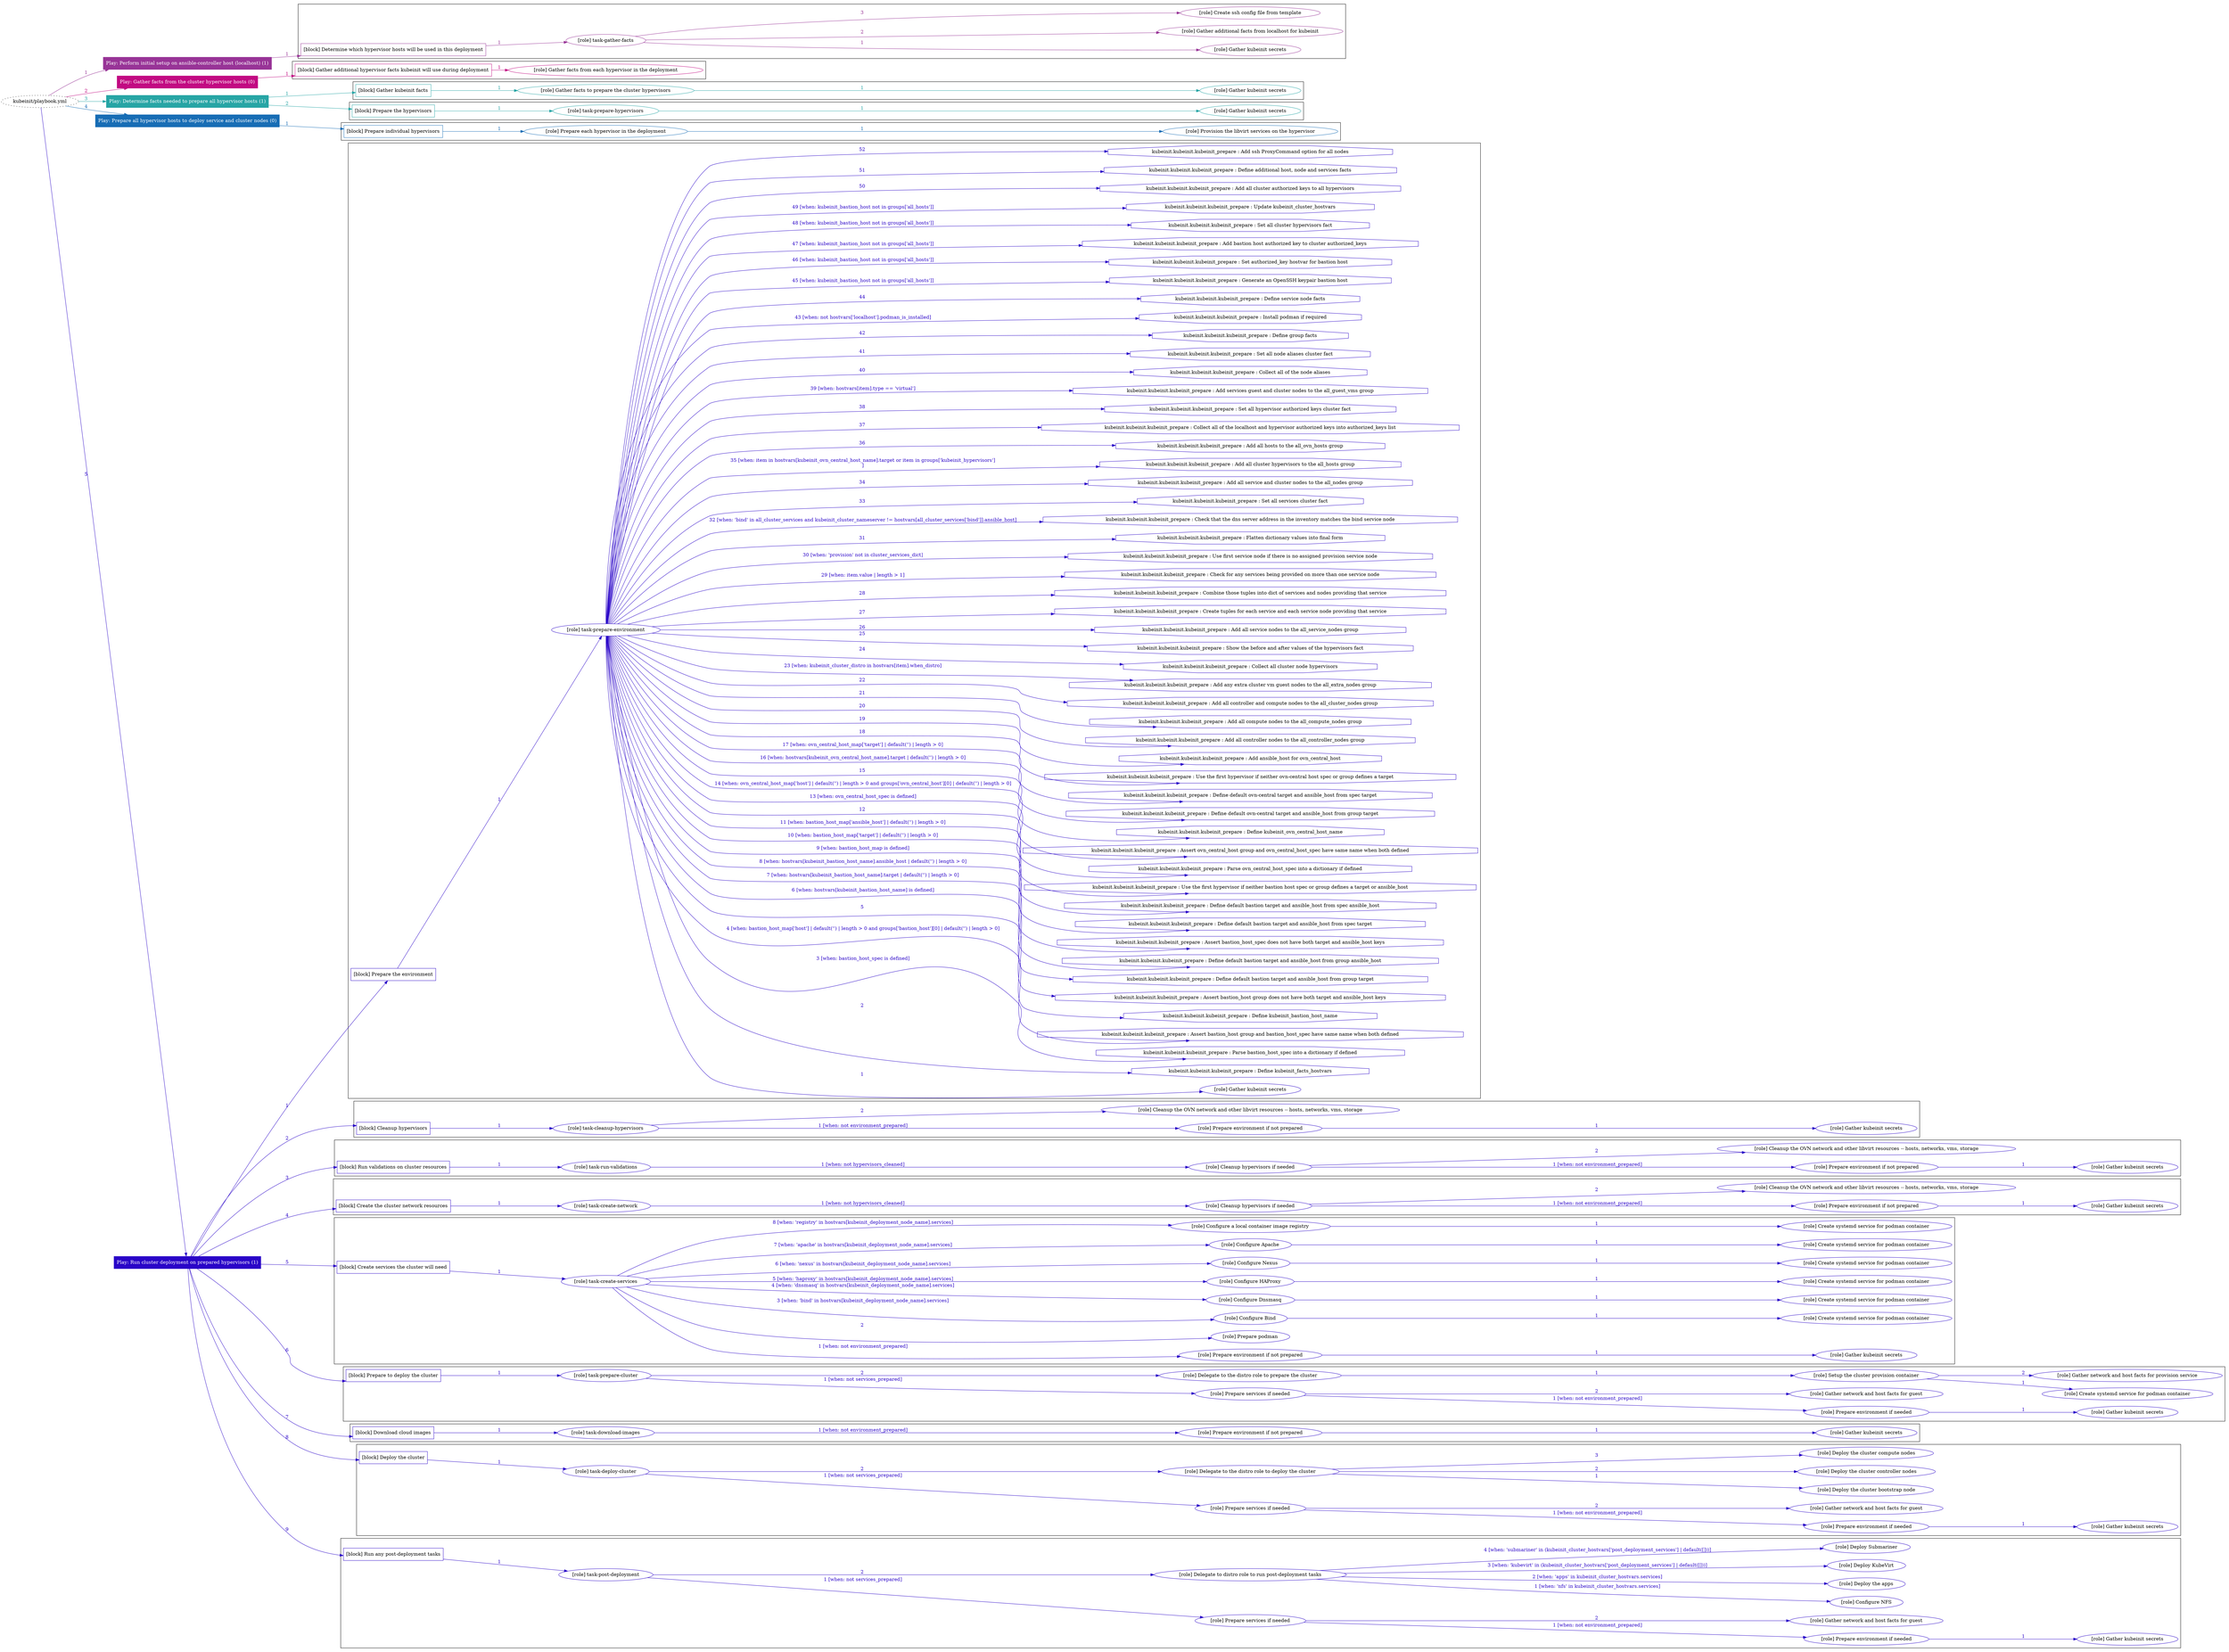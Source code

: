 digraph {
	graph [concentrate=true ordering=in rankdir=LR ratio=fill]
	edge [esep=5 sep=10]
	"kubeinit/playbook.yml" [URL="/home/runner/work/kubeinit/kubeinit/kubeinit/playbook.yml" id=playbook_6e87d9f7 style=dotted]
	"kubeinit/playbook.yml" -> play_0b7157b6 [label="1 " color="#983497" fontcolor="#983497" id=edge_9a10a120 labeltooltip="1 " tooltip="1 "]
	subgraph "Play: Perform initial setup on ansible-controller host (localhost) (1)" {
		play_0b7157b6 [label="Play: Perform initial setup on ansible-controller host (localhost) (1)" URL="/home/runner/work/kubeinit/kubeinit/kubeinit/playbook.yml" color="#983497" fontcolor="#ffffff" id=play_0b7157b6 shape=box style=filled tooltip=localhost]
		play_0b7157b6 -> block_5e0b63f3 [label=1 color="#983497" fontcolor="#983497" id=edge_03c663c6 labeltooltip=1 tooltip=1]
		subgraph cluster_block_5e0b63f3 {
			block_5e0b63f3 [label="[block] Determine which hypervisor hosts will be used in this deployment" URL="/home/runner/work/kubeinit/kubeinit/kubeinit/playbook.yml" color="#983497" id=block_5e0b63f3 labeltooltip="Determine which hypervisor hosts will be used in this deployment" shape=box tooltip="Determine which hypervisor hosts will be used in this deployment"]
			block_5e0b63f3 -> role_b9b05783 [label="1 " color="#983497" fontcolor="#983497" id=edge_015aaba5 labeltooltip="1 " tooltip="1 "]
			subgraph "task-gather-facts" {
				role_b9b05783 [label="[role] task-gather-facts" URL="/home/runner/work/kubeinit/kubeinit/kubeinit/playbook.yml" color="#983497" id=role_b9b05783 tooltip="task-gather-facts"]
				role_b9b05783 -> role_3ce49934 [label="1 " color="#983497" fontcolor="#983497" id=edge_9b5034c1 labeltooltip="1 " tooltip="1 "]
				subgraph "Gather kubeinit secrets" {
					role_3ce49934 [label="[role] Gather kubeinit secrets" URL="/home/runner/.ansible/collections/ansible_collections/kubeinit/kubeinit/roles/kubeinit_prepare/tasks/build_hypervisors_group.yml" color="#983497" id=role_3ce49934 tooltip="Gather kubeinit secrets"]
				}
				role_b9b05783 -> role_1fd0732c [label="2 " color="#983497" fontcolor="#983497" id=edge_57840dad labeltooltip="2 " tooltip="2 "]
				subgraph "Gather additional facts from localhost for kubeinit" {
					role_1fd0732c [label="[role] Gather additional facts from localhost for kubeinit" URL="/home/runner/.ansible/collections/ansible_collections/kubeinit/kubeinit/roles/kubeinit_prepare/tasks/build_hypervisors_group.yml" color="#983497" id=role_1fd0732c tooltip="Gather additional facts from localhost for kubeinit"]
				}
				role_b9b05783 -> role_2b54532a [label="3 " color="#983497" fontcolor="#983497" id=edge_b09cc31e labeltooltip="3 " tooltip="3 "]
				subgraph "Create ssh config file from template" {
					role_2b54532a [label="[role] Create ssh config file from template" URL="/home/runner/.ansible/collections/ansible_collections/kubeinit/kubeinit/roles/kubeinit_prepare/tasks/build_hypervisors_group.yml" color="#983497" id=role_2b54532a tooltip="Create ssh config file from template"]
				}
			}
		}
	}
	"kubeinit/playbook.yml" -> play_9647eac5 [label="2 " color="#c20a82" fontcolor="#c20a82" id=edge_03991a56 labeltooltip="2 " tooltip="2 "]
	subgraph "Play: Gather facts from the cluster hypervisor hosts (0)" {
		play_9647eac5 [label="Play: Gather facts from the cluster hypervisor hosts (0)" URL="/home/runner/work/kubeinit/kubeinit/kubeinit/playbook.yml" color="#c20a82" fontcolor="#ffffff" id=play_9647eac5 shape=box style=filled tooltip="Play: Gather facts from the cluster hypervisor hosts (0)"]
		play_9647eac5 -> block_1a6bcc0c [label=1 color="#c20a82" fontcolor="#c20a82" id=edge_5cd3a95f labeltooltip=1 tooltip=1]
		subgraph cluster_block_1a6bcc0c {
			block_1a6bcc0c [label="[block] Gather additional hypervisor facts kubeinit will use during deployment" URL="/home/runner/work/kubeinit/kubeinit/kubeinit/playbook.yml" color="#c20a82" id=block_1a6bcc0c labeltooltip="Gather additional hypervisor facts kubeinit will use during deployment" shape=box tooltip="Gather additional hypervisor facts kubeinit will use during deployment"]
			block_1a6bcc0c -> role_61ed5ebf [label="1 " color="#c20a82" fontcolor="#c20a82" id=edge_47214b8f labeltooltip="1 " tooltip="1 "]
			subgraph "Gather facts from each hypervisor in the deployment" {
				role_61ed5ebf [label="[role] Gather facts from each hypervisor in the deployment" URL="/home/runner/work/kubeinit/kubeinit/kubeinit/playbook.yml" color="#c20a82" id=role_61ed5ebf tooltip="Gather facts from each hypervisor in the deployment"]
			}
		}
	}
	"kubeinit/playbook.yml" -> play_2849e7e7 [label="3 " color="#27a5a5" fontcolor="#27a5a5" id=edge_d0ae41a0 labeltooltip="3 " tooltip="3 "]
	subgraph "Play: Determine facts needed to prepare all hypervisor hosts (1)" {
		play_2849e7e7 [label="Play: Determine facts needed to prepare all hypervisor hosts (1)" URL="/home/runner/work/kubeinit/kubeinit/kubeinit/playbook.yml" color="#27a5a5" fontcolor="#ffffff" id=play_2849e7e7 shape=box style=filled tooltip=localhost]
		play_2849e7e7 -> block_6e9bd044 [label=1 color="#27a5a5" fontcolor="#27a5a5" id=edge_e0f6527d labeltooltip=1 tooltip=1]
		subgraph cluster_block_6e9bd044 {
			block_6e9bd044 [label="[block] Gather kubeinit facts" URL="/home/runner/work/kubeinit/kubeinit/kubeinit/playbook.yml" color="#27a5a5" id=block_6e9bd044 labeltooltip="Gather kubeinit facts" shape=box tooltip="Gather kubeinit facts"]
			block_6e9bd044 -> role_2465128b [label="1 " color="#27a5a5" fontcolor="#27a5a5" id=edge_33881387 labeltooltip="1 " tooltip="1 "]
			subgraph "Gather facts to prepare the cluster hypervisors" {
				role_2465128b [label="[role] Gather facts to prepare the cluster hypervisors" URL="/home/runner/work/kubeinit/kubeinit/kubeinit/playbook.yml" color="#27a5a5" id=role_2465128b tooltip="Gather facts to prepare the cluster hypervisors"]
				role_2465128b -> role_39968fc0 [label="1 " color="#27a5a5" fontcolor="#27a5a5" id=edge_150a3bcf labeltooltip="1 " tooltip="1 "]
				subgraph "Gather kubeinit secrets" {
					role_39968fc0 [label="[role] Gather kubeinit secrets" URL="/home/runner/.ansible/collections/ansible_collections/kubeinit/kubeinit/roles/kubeinit_prepare/tasks/gather_kubeinit_facts.yml" color="#27a5a5" id=role_39968fc0 tooltip="Gather kubeinit secrets"]
				}
			}
		}
		play_2849e7e7 -> block_0927baa5 [label=2 color="#27a5a5" fontcolor="#27a5a5" id=edge_f1e5e2dd labeltooltip=2 tooltip=2]
		subgraph cluster_block_0927baa5 {
			block_0927baa5 [label="[block] Prepare the hypervisors" URL="/home/runner/work/kubeinit/kubeinit/kubeinit/playbook.yml" color="#27a5a5" id=block_0927baa5 labeltooltip="Prepare the hypervisors" shape=box tooltip="Prepare the hypervisors"]
			block_0927baa5 -> role_6e57fb00 [label="1 " color="#27a5a5" fontcolor="#27a5a5" id=edge_cba8bc70 labeltooltip="1 " tooltip="1 "]
			subgraph "task-prepare-hypervisors" {
				role_6e57fb00 [label="[role] task-prepare-hypervisors" URL="/home/runner/work/kubeinit/kubeinit/kubeinit/playbook.yml" color="#27a5a5" id=role_6e57fb00 tooltip="task-prepare-hypervisors"]
				role_6e57fb00 -> role_2bb9385a [label="1 " color="#27a5a5" fontcolor="#27a5a5" id=edge_63582b2f labeltooltip="1 " tooltip="1 "]
				subgraph "Gather kubeinit secrets" {
					role_2bb9385a [label="[role] Gather kubeinit secrets" URL="/home/runner/.ansible/collections/ansible_collections/kubeinit/kubeinit/roles/kubeinit_prepare/tasks/gather_kubeinit_facts.yml" color="#27a5a5" id=role_2bb9385a tooltip="Gather kubeinit secrets"]
				}
			}
		}
	}
	"kubeinit/playbook.yml" -> play_bbac41be [label="4 " color="#176db5" fontcolor="#176db5" id=edge_4b921ffa labeltooltip="4 " tooltip="4 "]
	subgraph "Play: Prepare all hypervisor hosts to deploy service and cluster nodes (0)" {
		play_bbac41be [label="Play: Prepare all hypervisor hosts to deploy service and cluster nodes (0)" URL="/home/runner/work/kubeinit/kubeinit/kubeinit/playbook.yml" color="#176db5" fontcolor="#ffffff" id=play_bbac41be shape=box style=filled tooltip="Play: Prepare all hypervisor hosts to deploy service and cluster nodes (0)"]
		play_bbac41be -> block_b9c537fe [label=1 color="#176db5" fontcolor="#176db5" id=edge_a115e30b labeltooltip=1 tooltip=1]
		subgraph cluster_block_b9c537fe {
			block_b9c537fe [label="[block] Prepare individual hypervisors" URL="/home/runner/work/kubeinit/kubeinit/kubeinit/playbook.yml" color="#176db5" id=block_b9c537fe labeltooltip="Prepare individual hypervisors" shape=box tooltip="Prepare individual hypervisors"]
			block_b9c537fe -> role_78d74f28 [label="1 " color="#176db5" fontcolor="#176db5" id=edge_b2cd946a labeltooltip="1 " tooltip="1 "]
			subgraph "Prepare each hypervisor in the deployment" {
				role_78d74f28 [label="[role] Prepare each hypervisor in the deployment" URL="/home/runner/work/kubeinit/kubeinit/kubeinit/playbook.yml" color="#176db5" id=role_78d74f28 tooltip="Prepare each hypervisor in the deployment"]
				role_78d74f28 -> role_f8e28765 [label="1 " color="#176db5" fontcolor="#176db5" id=edge_ec98d97e labeltooltip="1 " tooltip="1 "]
				subgraph "Provision the libvirt services on the hypervisor" {
					role_f8e28765 [label="[role] Provision the libvirt services on the hypervisor" URL="/home/runner/.ansible/collections/ansible_collections/kubeinit/kubeinit/roles/kubeinit_prepare/tasks/prepare_hypervisor.yml" color="#176db5" id=role_f8e28765 tooltip="Provision the libvirt services on the hypervisor"]
				}
			}
		}
	}
	"kubeinit/playbook.yml" -> play_e2bf1dee [label="5 " color="#2a04c8" fontcolor="#2a04c8" id=edge_b1c6d305 labeltooltip="5 " tooltip="5 "]
	subgraph "Play: Run cluster deployment on prepared hypervisors (1)" {
		play_e2bf1dee [label="Play: Run cluster deployment on prepared hypervisors (1)" URL="/home/runner/work/kubeinit/kubeinit/kubeinit/playbook.yml" color="#2a04c8" fontcolor="#ffffff" id=play_e2bf1dee shape=box style=filled tooltip=localhost]
		play_e2bf1dee -> block_d73fc227 [label=1 color="#2a04c8" fontcolor="#2a04c8" id=edge_d9de03ff labeltooltip=1 tooltip=1]
		subgraph cluster_block_d73fc227 {
			block_d73fc227 [label="[block] Prepare the environment" URL="/home/runner/work/kubeinit/kubeinit/kubeinit/playbook.yml" color="#2a04c8" id=block_d73fc227 labeltooltip="Prepare the environment" shape=box tooltip="Prepare the environment"]
			block_d73fc227 -> role_83efbbf3 [label="1 " color="#2a04c8" fontcolor="#2a04c8" id=edge_10e796fb labeltooltip="1 " tooltip="1 "]
			subgraph "task-prepare-environment" {
				role_83efbbf3 [label="[role] task-prepare-environment" URL="/home/runner/work/kubeinit/kubeinit/kubeinit/playbook.yml" color="#2a04c8" id=role_83efbbf3 tooltip="task-prepare-environment"]
				role_83efbbf3 -> role_134817d3 [label="1 " color="#2a04c8" fontcolor="#2a04c8" id=edge_3010775c labeltooltip="1 " tooltip="1 "]
				subgraph "Gather kubeinit secrets" {
					role_134817d3 [label="[role] Gather kubeinit secrets" URL="/home/runner/.ansible/collections/ansible_collections/kubeinit/kubeinit/roles/kubeinit_prepare/tasks/gather_kubeinit_facts.yml" color="#2a04c8" id=role_134817d3 tooltip="Gather kubeinit secrets"]
				}
				task_96e8dfcd [label="kubeinit.kubeinit.kubeinit_prepare : Define kubeinit_facts_hostvars" URL="/home/runner/.ansible/collections/ansible_collections/kubeinit/kubeinit/roles/kubeinit_prepare/tasks/main.yml" color="#2a04c8" id=task_96e8dfcd shape=octagon tooltip="kubeinit.kubeinit.kubeinit_prepare : Define kubeinit_facts_hostvars"]
				role_83efbbf3 -> task_96e8dfcd [label="2 " color="#2a04c8" fontcolor="#2a04c8" id=edge_00e5f2f7 labeltooltip="2 " tooltip="2 "]
				task_c3bf24fd [label="kubeinit.kubeinit.kubeinit_prepare : Parse bastion_host_spec into a dictionary if defined" URL="/home/runner/.ansible/collections/ansible_collections/kubeinit/kubeinit/roles/kubeinit_prepare/tasks/main.yml" color="#2a04c8" id=task_c3bf24fd shape=octagon tooltip="kubeinit.kubeinit.kubeinit_prepare : Parse bastion_host_spec into a dictionary if defined"]
				role_83efbbf3 -> task_c3bf24fd [label="3 [when: bastion_host_spec is defined]" color="#2a04c8" fontcolor="#2a04c8" id=edge_6e55609d labeltooltip="3 [when: bastion_host_spec is defined]" tooltip="3 [when: bastion_host_spec is defined]"]
				task_35d9be67 [label="kubeinit.kubeinit.kubeinit_prepare : Assert bastion_host group and bastion_host_spec have same name when both defined" URL="/home/runner/.ansible/collections/ansible_collections/kubeinit/kubeinit/roles/kubeinit_prepare/tasks/main.yml" color="#2a04c8" id=task_35d9be67 shape=octagon tooltip="kubeinit.kubeinit.kubeinit_prepare : Assert bastion_host group and bastion_host_spec have same name when both defined"]
				role_83efbbf3 -> task_35d9be67 [label="4 [when: bastion_host_map['host'] | default('') | length > 0 and groups['bastion_host'][0] | default('') | length > 0]" color="#2a04c8" fontcolor="#2a04c8" id=edge_2d912889 labeltooltip="4 [when: bastion_host_map['host'] | default('') | length > 0 and groups['bastion_host'][0] | default('') | length > 0]" tooltip="4 [when: bastion_host_map['host'] | default('') | length > 0 and groups['bastion_host'][0] | default('') | length > 0]"]
				task_4891db02 [label="kubeinit.kubeinit.kubeinit_prepare : Define kubeinit_bastion_host_name" URL="/home/runner/.ansible/collections/ansible_collections/kubeinit/kubeinit/roles/kubeinit_prepare/tasks/main.yml" color="#2a04c8" id=task_4891db02 shape=octagon tooltip="kubeinit.kubeinit.kubeinit_prepare : Define kubeinit_bastion_host_name"]
				role_83efbbf3 -> task_4891db02 [label="5 " color="#2a04c8" fontcolor="#2a04c8" id=edge_e4405ce2 labeltooltip="5 " tooltip="5 "]
				task_4ae484aa [label="kubeinit.kubeinit.kubeinit_prepare : Assert bastion_host group does not have both target and ansible_host keys" URL="/home/runner/.ansible/collections/ansible_collections/kubeinit/kubeinit/roles/kubeinit_prepare/tasks/main.yml" color="#2a04c8" id=task_4ae484aa shape=octagon tooltip="kubeinit.kubeinit.kubeinit_prepare : Assert bastion_host group does not have both target and ansible_host keys"]
				role_83efbbf3 -> task_4ae484aa [label="6 [when: hostvars[kubeinit_bastion_host_name] is defined]" color="#2a04c8" fontcolor="#2a04c8" id=edge_816adc6c labeltooltip="6 [when: hostvars[kubeinit_bastion_host_name] is defined]" tooltip="6 [when: hostvars[kubeinit_bastion_host_name] is defined]"]
				task_fc1d0490 [label="kubeinit.kubeinit.kubeinit_prepare : Define default bastion target and ansible_host from group target" URL="/home/runner/.ansible/collections/ansible_collections/kubeinit/kubeinit/roles/kubeinit_prepare/tasks/main.yml" color="#2a04c8" id=task_fc1d0490 shape=octagon tooltip="kubeinit.kubeinit.kubeinit_prepare : Define default bastion target and ansible_host from group target"]
				role_83efbbf3 -> task_fc1d0490 [label="7 [when: hostvars[kubeinit_bastion_host_name].target | default('') | length > 0]" color="#2a04c8" fontcolor="#2a04c8" id=edge_86eb077e labeltooltip="7 [when: hostvars[kubeinit_bastion_host_name].target | default('') | length > 0]" tooltip="7 [when: hostvars[kubeinit_bastion_host_name].target | default('') | length > 0]"]
				task_b7f514a9 [label="kubeinit.kubeinit.kubeinit_prepare : Define default bastion target and ansible_host from group ansible_host" URL="/home/runner/.ansible/collections/ansible_collections/kubeinit/kubeinit/roles/kubeinit_prepare/tasks/main.yml" color="#2a04c8" id=task_b7f514a9 shape=octagon tooltip="kubeinit.kubeinit.kubeinit_prepare : Define default bastion target and ansible_host from group ansible_host"]
				role_83efbbf3 -> task_b7f514a9 [label="8 [when: hostvars[kubeinit_bastion_host_name].ansible_host | default('') | length > 0]" color="#2a04c8" fontcolor="#2a04c8" id=edge_0bc62a71 labeltooltip="8 [when: hostvars[kubeinit_bastion_host_name].ansible_host | default('') | length > 0]" tooltip="8 [when: hostvars[kubeinit_bastion_host_name].ansible_host | default('') | length > 0]"]
				task_0e34aee7 [label="kubeinit.kubeinit.kubeinit_prepare : Assert bastion_host_spec does not have both target and ansible_host keys" URL="/home/runner/.ansible/collections/ansible_collections/kubeinit/kubeinit/roles/kubeinit_prepare/tasks/main.yml" color="#2a04c8" id=task_0e34aee7 shape=octagon tooltip="kubeinit.kubeinit.kubeinit_prepare : Assert bastion_host_spec does not have both target and ansible_host keys"]
				role_83efbbf3 -> task_0e34aee7 [label="9 [when: bastion_host_map is defined]" color="#2a04c8" fontcolor="#2a04c8" id=edge_0d727e17 labeltooltip="9 [when: bastion_host_map is defined]" tooltip="9 [when: bastion_host_map is defined]"]
				task_859eba79 [label="kubeinit.kubeinit.kubeinit_prepare : Define default bastion target and ansible_host from spec target" URL="/home/runner/.ansible/collections/ansible_collections/kubeinit/kubeinit/roles/kubeinit_prepare/tasks/main.yml" color="#2a04c8" id=task_859eba79 shape=octagon tooltip="kubeinit.kubeinit.kubeinit_prepare : Define default bastion target and ansible_host from spec target"]
				role_83efbbf3 -> task_859eba79 [label="10 [when: bastion_host_map['target'] | default('') | length > 0]" color="#2a04c8" fontcolor="#2a04c8" id=edge_1b3569a6 labeltooltip="10 [when: bastion_host_map['target'] | default('') | length > 0]" tooltip="10 [when: bastion_host_map['target'] | default('') | length > 0]"]
				task_6afb201c [label="kubeinit.kubeinit.kubeinit_prepare : Define default bastion target and ansible_host from spec ansible_host" URL="/home/runner/.ansible/collections/ansible_collections/kubeinit/kubeinit/roles/kubeinit_prepare/tasks/main.yml" color="#2a04c8" id=task_6afb201c shape=octagon tooltip="kubeinit.kubeinit.kubeinit_prepare : Define default bastion target and ansible_host from spec ansible_host"]
				role_83efbbf3 -> task_6afb201c [label="11 [when: bastion_host_map['ansible_host'] | default('') | length > 0]" color="#2a04c8" fontcolor="#2a04c8" id=edge_22c774a1 labeltooltip="11 [when: bastion_host_map['ansible_host'] | default('') | length > 0]" tooltip="11 [when: bastion_host_map['ansible_host'] | default('') | length > 0]"]
				task_b2b91b47 [label="kubeinit.kubeinit.kubeinit_prepare : Use the first hypervisor if neither bastion host spec or group defines a target or ansible_host" URL="/home/runner/.ansible/collections/ansible_collections/kubeinit/kubeinit/roles/kubeinit_prepare/tasks/main.yml" color="#2a04c8" id=task_b2b91b47 shape=octagon tooltip="kubeinit.kubeinit.kubeinit_prepare : Use the first hypervisor if neither bastion host spec or group defines a target or ansible_host"]
				role_83efbbf3 -> task_b2b91b47 [label="12 " color="#2a04c8" fontcolor="#2a04c8" id=edge_9c739429 labeltooltip="12 " tooltip="12 "]
				task_0af46261 [label="kubeinit.kubeinit.kubeinit_prepare : Parse ovn_central_host_spec into a dictionary if defined" URL="/home/runner/.ansible/collections/ansible_collections/kubeinit/kubeinit/roles/kubeinit_prepare/tasks/main.yml" color="#2a04c8" id=task_0af46261 shape=octagon tooltip="kubeinit.kubeinit.kubeinit_prepare : Parse ovn_central_host_spec into a dictionary if defined"]
				role_83efbbf3 -> task_0af46261 [label="13 [when: ovn_central_host_spec is defined]" color="#2a04c8" fontcolor="#2a04c8" id=edge_31216144 labeltooltip="13 [when: ovn_central_host_spec is defined]" tooltip="13 [when: ovn_central_host_spec is defined]"]
				task_2fe5d65b [label="kubeinit.kubeinit.kubeinit_prepare : Assert ovn_central_host group and ovn_central_host_spec have same name when both defined" URL="/home/runner/.ansible/collections/ansible_collections/kubeinit/kubeinit/roles/kubeinit_prepare/tasks/main.yml" color="#2a04c8" id=task_2fe5d65b shape=octagon tooltip="kubeinit.kubeinit.kubeinit_prepare : Assert ovn_central_host group and ovn_central_host_spec have same name when both defined"]
				role_83efbbf3 -> task_2fe5d65b [label="14 [when: ovn_central_host_map['host'] | default('') | length > 0 and groups['ovn_central_host'][0] | default('') | length > 0]" color="#2a04c8" fontcolor="#2a04c8" id=edge_26d3f8d0 labeltooltip="14 [when: ovn_central_host_map['host'] | default('') | length > 0 and groups['ovn_central_host'][0] | default('') | length > 0]" tooltip="14 [when: ovn_central_host_map['host'] | default('') | length > 0 and groups['ovn_central_host'][0] | default('') | length > 0]"]
				task_facdc853 [label="kubeinit.kubeinit.kubeinit_prepare : Define kubeinit_ovn_central_host_name" URL="/home/runner/.ansible/collections/ansible_collections/kubeinit/kubeinit/roles/kubeinit_prepare/tasks/main.yml" color="#2a04c8" id=task_facdc853 shape=octagon tooltip="kubeinit.kubeinit.kubeinit_prepare : Define kubeinit_ovn_central_host_name"]
				role_83efbbf3 -> task_facdc853 [label="15 " color="#2a04c8" fontcolor="#2a04c8" id=edge_001f8e7b labeltooltip="15 " tooltip="15 "]
				task_234a4690 [label="kubeinit.kubeinit.kubeinit_prepare : Define default ovn-central target and ansible_host from group target" URL="/home/runner/.ansible/collections/ansible_collections/kubeinit/kubeinit/roles/kubeinit_prepare/tasks/main.yml" color="#2a04c8" id=task_234a4690 shape=octagon tooltip="kubeinit.kubeinit.kubeinit_prepare : Define default ovn-central target and ansible_host from group target"]
				role_83efbbf3 -> task_234a4690 [label="16 [when: hostvars[kubeinit_ovn_central_host_name].target | default('') | length > 0]" color="#2a04c8" fontcolor="#2a04c8" id=edge_73df0a43 labeltooltip="16 [when: hostvars[kubeinit_ovn_central_host_name].target | default('') | length > 0]" tooltip="16 [when: hostvars[kubeinit_ovn_central_host_name].target | default('') | length > 0]"]
				task_c3227e53 [label="kubeinit.kubeinit.kubeinit_prepare : Define default ovn-central target and ansible_host from spec target" URL="/home/runner/.ansible/collections/ansible_collections/kubeinit/kubeinit/roles/kubeinit_prepare/tasks/main.yml" color="#2a04c8" id=task_c3227e53 shape=octagon tooltip="kubeinit.kubeinit.kubeinit_prepare : Define default ovn-central target and ansible_host from spec target"]
				role_83efbbf3 -> task_c3227e53 [label="17 [when: ovn_central_host_map['target'] | default('') | length > 0]" color="#2a04c8" fontcolor="#2a04c8" id=edge_cd376a15 labeltooltip="17 [when: ovn_central_host_map['target'] | default('') | length > 0]" tooltip="17 [when: ovn_central_host_map['target'] | default('') | length > 0]"]
				task_a3b4ed25 [label="kubeinit.kubeinit.kubeinit_prepare : Use the first hypervisor if neither ovn-central host spec or group defines a target" URL="/home/runner/.ansible/collections/ansible_collections/kubeinit/kubeinit/roles/kubeinit_prepare/tasks/main.yml" color="#2a04c8" id=task_a3b4ed25 shape=octagon tooltip="kubeinit.kubeinit.kubeinit_prepare : Use the first hypervisor if neither ovn-central host spec or group defines a target"]
				role_83efbbf3 -> task_a3b4ed25 [label="18 " color="#2a04c8" fontcolor="#2a04c8" id=edge_6c3b45cd labeltooltip="18 " tooltip="18 "]
				task_36134459 [label="kubeinit.kubeinit.kubeinit_prepare : Add ansible_host for ovn_central_host" URL="/home/runner/.ansible/collections/ansible_collections/kubeinit/kubeinit/roles/kubeinit_prepare/tasks/main.yml" color="#2a04c8" id=task_36134459 shape=octagon tooltip="kubeinit.kubeinit.kubeinit_prepare : Add ansible_host for ovn_central_host"]
				role_83efbbf3 -> task_36134459 [label="19 " color="#2a04c8" fontcolor="#2a04c8" id=edge_08c09357 labeltooltip="19 " tooltip="19 "]
				task_2d80e7e8 [label="kubeinit.kubeinit.kubeinit_prepare : Add all controller nodes to the all_controller_nodes group" URL="/home/runner/.ansible/collections/ansible_collections/kubeinit/kubeinit/roles/kubeinit_prepare/tasks/prepare_groups.yml" color="#2a04c8" id=task_2d80e7e8 shape=octagon tooltip="kubeinit.kubeinit.kubeinit_prepare : Add all controller nodes to the all_controller_nodes group"]
				role_83efbbf3 -> task_2d80e7e8 [label="20 " color="#2a04c8" fontcolor="#2a04c8" id=edge_292a3bed labeltooltip="20 " tooltip="20 "]
				task_d59a2568 [label="kubeinit.kubeinit.kubeinit_prepare : Add all compute nodes to the all_compute_nodes group" URL="/home/runner/.ansible/collections/ansible_collections/kubeinit/kubeinit/roles/kubeinit_prepare/tasks/prepare_groups.yml" color="#2a04c8" id=task_d59a2568 shape=octagon tooltip="kubeinit.kubeinit.kubeinit_prepare : Add all compute nodes to the all_compute_nodes group"]
				role_83efbbf3 -> task_d59a2568 [label="21 " color="#2a04c8" fontcolor="#2a04c8" id=edge_38bb42de labeltooltip="21 " tooltip="21 "]
				task_4c793384 [label="kubeinit.kubeinit.kubeinit_prepare : Add all controller and compute nodes to the all_cluster_nodes group" URL="/home/runner/.ansible/collections/ansible_collections/kubeinit/kubeinit/roles/kubeinit_prepare/tasks/prepare_groups.yml" color="#2a04c8" id=task_4c793384 shape=octagon tooltip="kubeinit.kubeinit.kubeinit_prepare : Add all controller and compute nodes to the all_cluster_nodes group"]
				role_83efbbf3 -> task_4c793384 [label="22 " color="#2a04c8" fontcolor="#2a04c8" id=edge_97a9cacd labeltooltip="22 " tooltip="22 "]
				task_d5b572da [label="kubeinit.kubeinit.kubeinit_prepare : Add any extra cluster vm guest nodes to the all_extra_nodes group" URL="/home/runner/.ansible/collections/ansible_collections/kubeinit/kubeinit/roles/kubeinit_prepare/tasks/prepare_groups.yml" color="#2a04c8" id=task_d5b572da shape=octagon tooltip="kubeinit.kubeinit.kubeinit_prepare : Add any extra cluster vm guest nodes to the all_extra_nodes group"]
				role_83efbbf3 -> task_d5b572da [label="23 [when: kubeinit_cluster_distro in hostvars[item].when_distro]" color="#2a04c8" fontcolor="#2a04c8" id=edge_0cba88c4 labeltooltip="23 [when: kubeinit_cluster_distro in hostvars[item].when_distro]" tooltip="23 [when: kubeinit_cluster_distro in hostvars[item].when_distro]"]
				task_685da908 [label="kubeinit.kubeinit.kubeinit_prepare : Collect all cluster node hypervisors" URL="/home/runner/.ansible/collections/ansible_collections/kubeinit/kubeinit/roles/kubeinit_prepare/tasks/prepare_groups.yml" color="#2a04c8" id=task_685da908 shape=octagon tooltip="kubeinit.kubeinit.kubeinit_prepare : Collect all cluster node hypervisors"]
				role_83efbbf3 -> task_685da908 [label="24 " color="#2a04c8" fontcolor="#2a04c8" id=edge_a7b82981 labeltooltip="24 " tooltip="24 "]
				task_2efbfbb1 [label="kubeinit.kubeinit.kubeinit_prepare : Show the before and after values of the hypervisors fact" URL="/home/runner/.ansible/collections/ansible_collections/kubeinit/kubeinit/roles/kubeinit_prepare/tasks/prepare_groups.yml" color="#2a04c8" id=task_2efbfbb1 shape=octagon tooltip="kubeinit.kubeinit.kubeinit_prepare : Show the before and after values of the hypervisors fact"]
				role_83efbbf3 -> task_2efbfbb1 [label="25 " color="#2a04c8" fontcolor="#2a04c8" id=edge_261412f4 labeltooltip="25 " tooltip="25 "]
				task_30a69d34 [label="kubeinit.kubeinit.kubeinit_prepare : Add all service nodes to the all_service_nodes group" URL="/home/runner/.ansible/collections/ansible_collections/kubeinit/kubeinit/roles/kubeinit_prepare/tasks/prepare_groups.yml" color="#2a04c8" id=task_30a69d34 shape=octagon tooltip="kubeinit.kubeinit.kubeinit_prepare : Add all service nodes to the all_service_nodes group"]
				role_83efbbf3 -> task_30a69d34 [label="26 " color="#2a04c8" fontcolor="#2a04c8" id=edge_56386a8e labeltooltip="26 " tooltip="26 "]
				task_2a696dbb [label="kubeinit.kubeinit.kubeinit_prepare : Create tuples for each service and each service node providing that service" URL="/home/runner/.ansible/collections/ansible_collections/kubeinit/kubeinit/roles/kubeinit_prepare/tasks/prepare_groups.yml" color="#2a04c8" id=task_2a696dbb shape=octagon tooltip="kubeinit.kubeinit.kubeinit_prepare : Create tuples for each service and each service node providing that service"]
				role_83efbbf3 -> task_2a696dbb [label="27 " color="#2a04c8" fontcolor="#2a04c8" id=edge_c06a6848 labeltooltip="27 " tooltip="27 "]
				task_acc88798 [label="kubeinit.kubeinit.kubeinit_prepare : Combine those tuples into dict of services and nodes providing that service" URL="/home/runner/.ansible/collections/ansible_collections/kubeinit/kubeinit/roles/kubeinit_prepare/tasks/prepare_groups.yml" color="#2a04c8" id=task_acc88798 shape=octagon tooltip="kubeinit.kubeinit.kubeinit_prepare : Combine those tuples into dict of services and nodes providing that service"]
				role_83efbbf3 -> task_acc88798 [label="28 " color="#2a04c8" fontcolor="#2a04c8" id=edge_cd6b6924 labeltooltip="28 " tooltip="28 "]
				task_0d3e885a [label="kubeinit.kubeinit.kubeinit_prepare : Check for any services being provided on more than one service node" URL="/home/runner/.ansible/collections/ansible_collections/kubeinit/kubeinit/roles/kubeinit_prepare/tasks/prepare_groups.yml" color="#2a04c8" id=task_0d3e885a shape=octagon tooltip="kubeinit.kubeinit.kubeinit_prepare : Check for any services being provided on more than one service node"]
				role_83efbbf3 -> task_0d3e885a [label="29 [when: item.value | length > 1]" color="#2a04c8" fontcolor="#2a04c8" id=edge_4fe7f6e6 labeltooltip="29 [when: item.value | length > 1]" tooltip="29 [when: item.value | length > 1]"]
				task_a94e5721 [label="kubeinit.kubeinit.kubeinit_prepare : Use first service node if there is no assigned provision service node" URL="/home/runner/.ansible/collections/ansible_collections/kubeinit/kubeinit/roles/kubeinit_prepare/tasks/prepare_groups.yml" color="#2a04c8" id=task_a94e5721 shape=octagon tooltip="kubeinit.kubeinit.kubeinit_prepare : Use first service node if there is no assigned provision service node"]
				role_83efbbf3 -> task_a94e5721 [label="30 [when: 'provision' not in cluster_services_dict]" color="#2a04c8" fontcolor="#2a04c8" id=edge_4c3e8799 labeltooltip="30 [when: 'provision' not in cluster_services_dict]" tooltip="30 [when: 'provision' not in cluster_services_dict]"]
				task_2850434a [label="kubeinit.kubeinit.kubeinit_prepare : Flatten dictionary values into final form" URL="/home/runner/.ansible/collections/ansible_collections/kubeinit/kubeinit/roles/kubeinit_prepare/tasks/prepare_groups.yml" color="#2a04c8" id=task_2850434a shape=octagon tooltip="kubeinit.kubeinit.kubeinit_prepare : Flatten dictionary values into final form"]
				role_83efbbf3 -> task_2850434a [label="31 " color="#2a04c8" fontcolor="#2a04c8" id=edge_f2265865 labeltooltip="31 " tooltip="31 "]
				task_ef825090 [label="kubeinit.kubeinit.kubeinit_prepare : Check that the dns server address in the inventory matches the bind service node" URL="/home/runner/.ansible/collections/ansible_collections/kubeinit/kubeinit/roles/kubeinit_prepare/tasks/prepare_groups.yml" color="#2a04c8" id=task_ef825090 shape=octagon tooltip="kubeinit.kubeinit.kubeinit_prepare : Check that the dns server address in the inventory matches the bind service node"]
				role_83efbbf3 -> task_ef825090 [label="32 [when: 'bind' in all_cluster_services and kubeinit_cluster_nameserver != hostvars[all_cluster_services['bind']].ansible_host]" color="#2a04c8" fontcolor="#2a04c8" id=edge_40be7188 labeltooltip="32 [when: 'bind' in all_cluster_services and kubeinit_cluster_nameserver != hostvars[all_cluster_services['bind']].ansible_host]" tooltip="32 [when: 'bind' in all_cluster_services and kubeinit_cluster_nameserver != hostvars[all_cluster_services['bind']].ansible_host]"]
				task_843096aa [label="kubeinit.kubeinit.kubeinit_prepare : Set all services cluster fact" URL="/home/runner/.ansible/collections/ansible_collections/kubeinit/kubeinit/roles/kubeinit_prepare/tasks/prepare_groups.yml" color="#2a04c8" id=task_843096aa shape=octagon tooltip="kubeinit.kubeinit.kubeinit_prepare : Set all services cluster fact"]
				role_83efbbf3 -> task_843096aa [label="33 " color="#2a04c8" fontcolor="#2a04c8" id=edge_4c47ce7c labeltooltip="33 " tooltip="33 "]
				task_d3c5a7a9 [label="kubeinit.kubeinit.kubeinit_prepare : Add all service and cluster nodes to the all_nodes group" URL="/home/runner/.ansible/collections/ansible_collections/kubeinit/kubeinit/roles/kubeinit_prepare/tasks/prepare_groups.yml" color="#2a04c8" id=task_d3c5a7a9 shape=octagon tooltip="kubeinit.kubeinit.kubeinit_prepare : Add all service and cluster nodes to the all_nodes group"]
				role_83efbbf3 -> task_d3c5a7a9 [label="34 " color="#2a04c8" fontcolor="#2a04c8" id=edge_678ddbb2 labeltooltip="34 " tooltip="34 "]
				task_9e9aedfc [label="kubeinit.kubeinit.kubeinit_prepare : Add all cluster hypervisors to the all_hosts group" URL="/home/runner/.ansible/collections/ansible_collections/kubeinit/kubeinit/roles/kubeinit_prepare/tasks/prepare_groups.yml" color="#2a04c8" id=task_9e9aedfc shape=octagon tooltip="kubeinit.kubeinit.kubeinit_prepare : Add all cluster hypervisors to the all_hosts group"]
				role_83efbbf3 -> task_9e9aedfc [label="35 [when: item in hostvars[kubeinit_ovn_central_host_name].target or item in groups['kubeinit_hypervisors']
]" color="#2a04c8" fontcolor="#2a04c8" id=edge_fd6b2f5d labeltooltip="35 [when: item in hostvars[kubeinit_ovn_central_host_name].target or item in groups['kubeinit_hypervisors']
]" tooltip="35 [when: item in hostvars[kubeinit_ovn_central_host_name].target or item in groups['kubeinit_hypervisors']
]"]
				task_deb7c410 [label="kubeinit.kubeinit.kubeinit_prepare : Add all hosts to the all_ovn_hosts group" URL="/home/runner/.ansible/collections/ansible_collections/kubeinit/kubeinit/roles/kubeinit_prepare/tasks/prepare_groups.yml" color="#2a04c8" id=task_deb7c410 shape=octagon tooltip="kubeinit.kubeinit.kubeinit_prepare : Add all hosts to the all_ovn_hosts group"]
				role_83efbbf3 -> task_deb7c410 [label="36 " color="#2a04c8" fontcolor="#2a04c8" id=edge_b716792e labeltooltip="36 " tooltip="36 "]
				task_9b6ebec8 [label="kubeinit.kubeinit.kubeinit_prepare : Collect all of the localhost and hypervisor authorized keys into authorized_keys list" URL="/home/runner/.ansible/collections/ansible_collections/kubeinit/kubeinit/roles/kubeinit_prepare/tasks/prepare_groups.yml" color="#2a04c8" id=task_9b6ebec8 shape=octagon tooltip="kubeinit.kubeinit.kubeinit_prepare : Collect all of the localhost and hypervisor authorized keys into authorized_keys list"]
				role_83efbbf3 -> task_9b6ebec8 [label="37 " color="#2a04c8" fontcolor="#2a04c8" id=edge_0dd7b24d labeltooltip="37 " tooltip="37 "]
				task_14c31180 [label="kubeinit.kubeinit.kubeinit_prepare : Set all hypervisor authorized keys cluster fact" URL="/home/runner/.ansible/collections/ansible_collections/kubeinit/kubeinit/roles/kubeinit_prepare/tasks/prepare_groups.yml" color="#2a04c8" id=task_14c31180 shape=octagon tooltip="kubeinit.kubeinit.kubeinit_prepare : Set all hypervisor authorized keys cluster fact"]
				role_83efbbf3 -> task_14c31180 [label="38 " color="#2a04c8" fontcolor="#2a04c8" id=edge_5de37973 labeltooltip="38 " tooltip="38 "]
				task_b66ba8c6 [label="kubeinit.kubeinit.kubeinit_prepare : Add services guest and cluster nodes to the all_guest_vms group" URL="/home/runner/.ansible/collections/ansible_collections/kubeinit/kubeinit/roles/kubeinit_prepare/tasks/prepare_groups.yml" color="#2a04c8" id=task_b66ba8c6 shape=octagon tooltip="kubeinit.kubeinit.kubeinit_prepare : Add services guest and cluster nodes to the all_guest_vms group"]
				role_83efbbf3 -> task_b66ba8c6 [label="39 [when: hostvars[item].type == 'virtual']" color="#2a04c8" fontcolor="#2a04c8" id=edge_7fc0400e labeltooltip="39 [when: hostvars[item].type == 'virtual']" tooltip="39 [when: hostvars[item].type == 'virtual']"]
				task_14218995 [label="kubeinit.kubeinit.kubeinit_prepare : Collect all of the node aliases" URL="/home/runner/.ansible/collections/ansible_collections/kubeinit/kubeinit/roles/kubeinit_prepare/tasks/prepare_groups.yml" color="#2a04c8" id=task_14218995 shape=octagon tooltip="kubeinit.kubeinit.kubeinit_prepare : Collect all of the node aliases"]
				role_83efbbf3 -> task_14218995 [label="40 " color="#2a04c8" fontcolor="#2a04c8" id=edge_0c018991 labeltooltip="40 " tooltip="40 "]
				task_0f839124 [label="kubeinit.kubeinit.kubeinit_prepare : Set all node aliases cluster fact" URL="/home/runner/.ansible/collections/ansible_collections/kubeinit/kubeinit/roles/kubeinit_prepare/tasks/prepare_groups.yml" color="#2a04c8" id=task_0f839124 shape=octagon tooltip="kubeinit.kubeinit.kubeinit_prepare : Set all node aliases cluster fact"]
				role_83efbbf3 -> task_0f839124 [label="41 " color="#2a04c8" fontcolor="#2a04c8" id=edge_97d8dde4 labeltooltip="41 " tooltip="41 "]
				task_a4fc7046 [label="kubeinit.kubeinit.kubeinit_prepare : Define group facts" URL="/home/runner/.ansible/collections/ansible_collections/kubeinit/kubeinit/roles/kubeinit_prepare/tasks/main.yml" color="#2a04c8" id=task_a4fc7046 shape=octagon tooltip="kubeinit.kubeinit.kubeinit_prepare : Define group facts"]
				role_83efbbf3 -> task_a4fc7046 [label="42 " color="#2a04c8" fontcolor="#2a04c8" id=edge_fa913f8c labeltooltip="42 " tooltip="42 "]
				task_644c4742 [label="kubeinit.kubeinit.kubeinit_prepare : Install podman if required" URL="/home/runner/.ansible/collections/ansible_collections/kubeinit/kubeinit/roles/kubeinit_prepare/tasks/main.yml" color="#2a04c8" id=task_644c4742 shape=octagon tooltip="kubeinit.kubeinit.kubeinit_prepare : Install podman if required"]
				role_83efbbf3 -> task_644c4742 [label="43 [when: not hostvars['localhost'].podman_is_installed]" color="#2a04c8" fontcolor="#2a04c8" id=edge_6eea0136 labeltooltip="43 [when: not hostvars['localhost'].podman_is_installed]" tooltip="43 [when: not hostvars['localhost'].podman_is_installed]"]
				task_af8c1c37 [label="kubeinit.kubeinit.kubeinit_prepare : Define service node facts" URL="/home/runner/.ansible/collections/ansible_collections/kubeinit/kubeinit/roles/kubeinit_prepare/tasks/main.yml" color="#2a04c8" id=task_af8c1c37 shape=octagon tooltip="kubeinit.kubeinit.kubeinit_prepare : Define service node facts"]
				role_83efbbf3 -> task_af8c1c37 [label="44 " color="#2a04c8" fontcolor="#2a04c8" id=edge_3b17465b labeltooltip="44 " tooltip="44 "]
				task_9b3ed564 [label="kubeinit.kubeinit.kubeinit_prepare : Generate an OpenSSH keypair bastion host" URL="/home/runner/.ansible/collections/ansible_collections/kubeinit/kubeinit/roles/kubeinit_prepare/tasks/main.yml" color="#2a04c8" id=task_9b3ed564 shape=octagon tooltip="kubeinit.kubeinit.kubeinit_prepare : Generate an OpenSSH keypair bastion host"]
				role_83efbbf3 -> task_9b3ed564 [label="45 [when: kubeinit_bastion_host not in groups['all_hosts']]" color="#2a04c8" fontcolor="#2a04c8" id=edge_7add91fa labeltooltip="45 [when: kubeinit_bastion_host not in groups['all_hosts']]" tooltip="45 [when: kubeinit_bastion_host not in groups['all_hosts']]"]
				task_0edb5c30 [label="kubeinit.kubeinit.kubeinit_prepare : Set authorized_key hostvar for bastion host" URL="/home/runner/.ansible/collections/ansible_collections/kubeinit/kubeinit/roles/kubeinit_prepare/tasks/main.yml" color="#2a04c8" id=task_0edb5c30 shape=octagon tooltip="kubeinit.kubeinit.kubeinit_prepare : Set authorized_key hostvar for bastion host"]
				role_83efbbf3 -> task_0edb5c30 [label="46 [when: kubeinit_bastion_host not in groups['all_hosts']]" color="#2a04c8" fontcolor="#2a04c8" id=edge_086cbf38 labeltooltip="46 [when: kubeinit_bastion_host not in groups['all_hosts']]" tooltip="46 [when: kubeinit_bastion_host not in groups['all_hosts']]"]
				task_b77f392c [label="kubeinit.kubeinit.kubeinit_prepare : Add bastion host authorized key to cluster authorized_keys" URL="/home/runner/.ansible/collections/ansible_collections/kubeinit/kubeinit/roles/kubeinit_prepare/tasks/main.yml" color="#2a04c8" id=task_b77f392c shape=octagon tooltip="kubeinit.kubeinit.kubeinit_prepare : Add bastion host authorized key to cluster authorized_keys"]
				role_83efbbf3 -> task_b77f392c [label="47 [when: kubeinit_bastion_host not in groups['all_hosts']]" color="#2a04c8" fontcolor="#2a04c8" id=edge_ce255ce3 labeltooltip="47 [when: kubeinit_bastion_host not in groups['all_hosts']]" tooltip="47 [when: kubeinit_bastion_host not in groups['all_hosts']]"]
				task_408627f7 [label="kubeinit.kubeinit.kubeinit_prepare : Set all cluster hypervisors fact" URL="/home/runner/.ansible/collections/ansible_collections/kubeinit/kubeinit/roles/kubeinit_prepare/tasks/main.yml" color="#2a04c8" id=task_408627f7 shape=octagon tooltip="kubeinit.kubeinit.kubeinit_prepare : Set all cluster hypervisors fact"]
				role_83efbbf3 -> task_408627f7 [label="48 [when: kubeinit_bastion_host not in groups['all_hosts']]" color="#2a04c8" fontcolor="#2a04c8" id=edge_bd445770 labeltooltip="48 [when: kubeinit_bastion_host not in groups['all_hosts']]" tooltip="48 [when: kubeinit_bastion_host not in groups['all_hosts']]"]
				task_7501a5de [label="kubeinit.kubeinit.kubeinit_prepare : Update kubeinit_cluster_hostvars" URL="/home/runner/.ansible/collections/ansible_collections/kubeinit/kubeinit/roles/kubeinit_prepare/tasks/main.yml" color="#2a04c8" id=task_7501a5de shape=octagon tooltip="kubeinit.kubeinit.kubeinit_prepare : Update kubeinit_cluster_hostvars"]
				role_83efbbf3 -> task_7501a5de [label="49 [when: kubeinit_bastion_host not in groups['all_hosts']]" color="#2a04c8" fontcolor="#2a04c8" id=edge_c6854727 labeltooltip="49 [when: kubeinit_bastion_host not in groups['all_hosts']]" tooltip="49 [when: kubeinit_bastion_host not in groups['all_hosts']]"]
				task_06fbdbc8 [label="kubeinit.kubeinit.kubeinit_prepare : Add all cluster authorized keys to all hypervisors" URL="/home/runner/.ansible/collections/ansible_collections/kubeinit/kubeinit/roles/kubeinit_prepare/tasks/main.yml" color="#2a04c8" id=task_06fbdbc8 shape=octagon tooltip="kubeinit.kubeinit.kubeinit_prepare : Add all cluster authorized keys to all hypervisors"]
				role_83efbbf3 -> task_06fbdbc8 [label="50 " color="#2a04c8" fontcolor="#2a04c8" id=edge_4acd1b28 labeltooltip="50 " tooltip="50 "]
				task_c827716b [label="kubeinit.kubeinit.kubeinit_prepare : Define additional host, node and services facts" URL="/home/runner/.ansible/collections/ansible_collections/kubeinit/kubeinit/roles/kubeinit_prepare/tasks/main.yml" color="#2a04c8" id=task_c827716b shape=octagon tooltip="kubeinit.kubeinit.kubeinit_prepare : Define additional host, node and services facts"]
				role_83efbbf3 -> task_c827716b [label="51 " color="#2a04c8" fontcolor="#2a04c8" id=edge_c43a5f03 labeltooltip="51 " tooltip="51 "]
				task_ea17f532 [label="kubeinit.kubeinit.kubeinit_prepare : Add ssh ProxyCommand option for all nodes" URL="/home/runner/.ansible/collections/ansible_collections/kubeinit/kubeinit/roles/kubeinit_prepare/tasks/main.yml" color="#2a04c8" id=task_ea17f532 shape=octagon tooltip="kubeinit.kubeinit.kubeinit_prepare : Add ssh ProxyCommand option for all nodes"]
				role_83efbbf3 -> task_ea17f532 [label="52 " color="#2a04c8" fontcolor="#2a04c8" id=edge_0b6c7d7e labeltooltip="52 " tooltip="52 "]
			}
		}
		play_e2bf1dee -> block_8c3624b0 [label=2 color="#2a04c8" fontcolor="#2a04c8" id=edge_a2cef5fd labeltooltip=2 tooltip=2]
		subgraph cluster_block_8c3624b0 {
			block_8c3624b0 [label="[block] Cleanup hypervisors" URL="/home/runner/work/kubeinit/kubeinit/kubeinit/playbook.yml" color="#2a04c8" id=block_8c3624b0 labeltooltip="Cleanup hypervisors" shape=box tooltip="Cleanup hypervisors"]
			block_8c3624b0 -> role_03a533a3 [label="1 " color="#2a04c8" fontcolor="#2a04c8" id=edge_2f9b1d1f labeltooltip="1 " tooltip="1 "]
			subgraph "task-cleanup-hypervisors" {
				role_03a533a3 [label="[role] task-cleanup-hypervisors" URL="/home/runner/work/kubeinit/kubeinit/kubeinit/playbook.yml" color="#2a04c8" id=role_03a533a3 tooltip="task-cleanup-hypervisors"]
				role_03a533a3 -> role_8736eda5 [label="1 [when: not environment_prepared]" color="#2a04c8" fontcolor="#2a04c8" id=edge_6777296f labeltooltip="1 [when: not environment_prepared]" tooltip="1 [when: not environment_prepared]"]
				subgraph "Prepare environment if not prepared" {
					role_8736eda5 [label="[role] Prepare environment if not prepared" URL="/home/runner/.ansible/collections/ansible_collections/kubeinit/kubeinit/roles/kubeinit_prepare/tasks/cleanup_hypervisors.yml" color="#2a04c8" id=role_8736eda5 tooltip="Prepare environment if not prepared"]
					role_8736eda5 -> role_65707c38 [label="1 " color="#2a04c8" fontcolor="#2a04c8" id=edge_9a8300c0 labeltooltip="1 " tooltip="1 "]
					subgraph "Gather kubeinit secrets" {
						role_65707c38 [label="[role] Gather kubeinit secrets" URL="/home/runner/.ansible/collections/ansible_collections/kubeinit/kubeinit/roles/kubeinit_prepare/tasks/gather_kubeinit_facts.yml" color="#2a04c8" id=role_65707c38 tooltip="Gather kubeinit secrets"]
					}
				}
				role_03a533a3 -> role_9f343d0d [label="2 " color="#2a04c8" fontcolor="#2a04c8" id=edge_2e8d4899 labeltooltip="2 " tooltip="2 "]
				subgraph "Cleanup the OVN network and other libvirt resources -- hosts, networks, vms, storage" {
					role_9f343d0d [label="[role] Cleanup the OVN network and other libvirt resources -- hosts, networks, vms, storage" URL="/home/runner/.ansible/collections/ansible_collections/kubeinit/kubeinit/roles/kubeinit_prepare/tasks/cleanup_hypervisors.yml" color="#2a04c8" id=role_9f343d0d tooltip="Cleanup the OVN network and other libvirt resources -- hosts, networks, vms, storage"]
				}
			}
		}
		play_e2bf1dee -> block_ae1df4a7 [label=3 color="#2a04c8" fontcolor="#2a04c8" id=edge_9aee6542 labeltooltip=3 tooltip=3]
		subgraph cluster_block_ae1df4a7 {
			block_ae1df4a7 [label="[block] Run validations on cluster resources" URL="/home/runner/work/kubeinit/kubeinit/kubeinit/playbook.yml" color="#2a04c8" id=block_ae1df4a7 labeltooltip="Run validations on cluster resources" shape=box tooltip="Run validations on cluster resources"]
			block_ae1df4a7 -> role_af6da53e [label="1 " color="#2a04c8" fontcolor="#2a04c8" id=edge_27ba61f7 labeltooltip="1 " tooltip="1 "]
			subgraph "task-run-validations" {
				role_af6da53e [label="[role] task-run-validations" URL="/home/runner/work/kubeinit/kubeinit/kubeinit/playbook.yml" color="#2a04c8" id=role_af6da53e tooltip="task-run-validations"]
				role_af6da53e -> role_343377e6 [label="1 [when: not hypervisors_cleaned]" color="#2a04c8" fontcolor="#2a04c8" id=edge_cfc6720d labeltooltip="1 [when: not hypervisors_cleaned]" tooltip="1 [when: not hypervisors_cleaned]"]
				subgraph "Cleanup hypervisors if needed" {
					role_343377e6 [label="[role] Cleanup hypervisors if needed" URL="/home/runner/.ansible/collections/ansible_collections/kubeinit/kubeinit/roles/kubeinit_validations/tasks/main.yml" color="#2a04c8" id=role_343377e6 tooltip="Cleanup hypervisors if needed"]
					role_343377e6 -> role_f3c58591 [label="1 [when: not environment_prepared]" color="#2a04c8" fontcolor="#2a04c8" id=edge_8aa882f3 labeltooltip="1 [when: not environment_prepared]" tooltip="1 [when: not environment_prepared]"]
					subgraph "Prepare environment if not prepared" {
						role_f3c58591 [label="[role] Prepare environment if not prepared" URL="/home/runner/.ansible/collections/ansible_collections/kubeinit/kubeinit/roles/kubeinit_prepare/tasks/cleanup_hypervisors.yml" color="#2a04c8" id=role_f3c58591 tooltip="Prepare environment if not prepared"]
						role_f3c58591 -> role_1573cf79 [label="1 " color="#2a04c8" fontcolor="#2a04c8" id=edge_99818217 labeltooltip="1 " tooltip="1 "]
						subgraph "Gather kubeinit secrets" {
							role_1573cf79 [label="[role] Gather kubeinit secrets" URL="/home/runner/.ansible/collections/ansible_collections/kubeinit/kubeinit/roles/kubeinit_prepare/tasks/gather_kubeinit_facts.yml" color="#2a04c8" id=role_1573cf79 tooltip="Gather kubeinit secrets"]
						}
					}
					role_343377e6 -> role_245b8866 [label="2 " color="#2a04c8" fontcolor="#2a04c8" id=edge_fba1b40e labeltooltip="2 " tooltip="2 "]
					subgraph "Cleanup the OVN network and other libvirt resources -- hosts, networks, vms, storage" {
						role_245b8866 [label="[role] Cleanup the OVN network and other libvirt resources -- hosts, networks, vms, storage" URL="/home/runner/.ansible/collections/ansible_collections/kubeinit/kubeinit/roles/kubeinit_prepare/tasks/cleanup_hypervisors.yml" color="#2a04c8" id=role_245b8866 tooltip="Cleanup the OVN network and other libvirt resources -- hosts, networks, vms, storage"]
					}
				}
			}
		}
		play_e2bf1dee -> block_b636a47e [label=4 color="#2a04c8" fontcolor="#2a04c8" id=edge_7b0c716e labeltooltip=4 tooltip=4]
		subgraph cluster_block_b636a47e {
			block_b636a47e [label="[block] Create the cluster network resources" URL="/home/runner/work/kubeinit/kubeinit/kubeinit/playbook.yml" color="#2a04c8" id=block_b636a47e labeltooltip="Create the cluster network resources" shape=box tooltip="Create the cluster network resources"]
			block_b636a47e -> role_a8e9988e [label="1 " color="#2a04c8" fontcolor="#2a04c8" id=edge_196236aa labeltooltip="1 " tooltip="1 "]
			subgraph "task-create-network" {
				role_a8e9988e [label="[role] task-create-network" URL="/home/runner/work/kubeinit/kubeinit/kubeinit/playbook.yml" color="#2a04c8" id=role_a8e9988e tooltip="task-create-network"]
				role_a8e9988e -> role_8447e29d [label="1 [when: not hypervisors_cleaned]" color="#2a04c8" fontcolor="#2a04c8" id=edge_c49c3ac4 labeltooltip="1 [when: not hypervisors_cleaned]" tooltip="1 [when: not hypervisors_cleaned]"]
				subgraph "Cleanup hypervisors if needed" {
					role_8447e29d [label="[role] Cleanup hypervisors if needed" URL="/home/runner/.ansible/collections/ansible_collections/kubeinit/kubeinit/roles/kubeinit_libvirt/tasks/create_network.yml" color="#2a04c8" id=role_8447e29d tooltip="Cleanup hypervisors if needed"]
					role_8447e29d -> role_f0a293ab [label="1 [when: not environment_prepared]" color="#2a04c8" fontcolor="#2a04c8" id=edge_b8331a4d labeltooltip="1 [when: not environment_prepared]" tooltip="1 [when: not environment_prepared]"]
					subgraph "Prepare environment if not prepared" {
						role_f0a293ab [label="[role] Prepare environment if not prepared" URL="/home/runner/.ansible/collections/ansible_collections/kubeinit/kubeinit/roles/kubeinit_prepare/tasks/cleanup_hypervisors.yml" color="#2a04c8" id=role_f0a293ab tooltip="Prepare environment if not prepared"]
						role_f0a293ab -> role_920e8718 [label="1 " color="#2a04c8" fontcolor="#2a04c8" id=edge_1e541556 labeltooltip="1 " tooltip="1 "]
						subgraph "Gather kubeinit secrets" {
							role_920e8718 [label="[role] Gather kubeinit secrets" URL="/home/runner/.ansible/collections/ansible_collections/kubeinit/kubeinit/roles/kubeinit_prepare/tasks/gather_kubeinit_facts.yml" color="#2a04c8" id=role_920e8718 tooltip="Gather kubeinit secrets"]
						}
					}
					role_8447e29d -> role_e3cf6901 [label="2 " color="#2a04c8" fontcolor="#2a04c8" id=edge_3fe5bf94 labeltooltip="2 " tooltip="2 "]
					subgraph "Cleanup the OVN network and other libvirt resources -- hosts, networks, vms, storage" {
						role_e3cf6901 [label="[role] Cleanup the OVN network and other libvirt resources -- hosts, networks, vms, storage" URL="/home/runner/.ansible/collections/ansible_collections/kubeinit/kubeinit/roles/kubeinit_prepare/tasks/cleanup_hypervisors.yml" color="#2a04c8" id=role_e3cf6901 tooltip="Cleanup the OVN network and other libvirt resources -- hosts, networks, vms, storage"]
					}
				}
			}
		}
		play_e2bf1dee -> block_861199f0 [label=5 color="#2a04c8" fontcolor="#2a04c8" id=edge_368940c9 labeltooltip=5 tooltip=5]
		subgraph cluster_block_861199f0 {
			block_861199f0 [label="[block] Create services the cluster will need" URL="/home/runner/work/kubeinit/kubeinit/kubeinit/playbook.yml" color="#2a04c8" id=block_861199f0 labeltooltip="Create services the cluster will need" shape=box tooltip="Create services the cluster will need"]
			block_861199f0 -> role_1f23c791 [label="1 " color="#2a04c8" fontcolor="#2a04c8" id=edge_70a9f76e labeltooltip="1 " tooltip="1 "]
			subgraph "task-create-services" {
				role_1f23c791 [label="[role] task-create-services" URL="/home/runner/work/kubeinit/kubeinit/kubeinit/playbook.yml" color="#2a04c8" id=role_1f23c791 tooltip="task-create-services"]
				role_1f23c791 -> role_5d6183a4 [label="1 [when: not environment_prepared]" color="#2a04c8" fontcolor="#2a04c8" id=edge_2420a9c9 labeltooltip="1 [when: not environment_prepared]" tooltip="1 [when: not environment_prepared]"]
				subgraph "Prepare environment if not prepared" {
					role_5d6183a4 [label="[role] Prepare environment if not prepared" URL="/home/runner/.ansible/collections/ansible_collections/kubeinit/kubeinit/roles/kubeinit_services/tasks/main.yml" color="#2a04c8" id=role_5d6183a4 tooltip="Prepare environment if not prepared"]
					role_5d6183a4 -> role_1060f0ac [label="1 " color="#2a04c8" fontcolor="#2a04c8" id=edge_4df5bef3 labeltooltip="1 " tooltip="1 "]
					subgraph "Gather kubeinit secrets" {
						role_1060f0ac [label="[role] Gather kubeinit secrets" URL="/home/runner/.ansible/collections/ansible_collections/kubeinit/kubeinit/roles/kubeinit_prepare/tasks/gather_kubeinit_facts.yml" color="#2a04c8" id=role_1060f0ac tooltip="Gather kubeinit secrets"]
					}
				}
				role_1f23c791 -> role_1acca2a3 [label="2 " color="#2a04c8" fontcolor="#2a04c8" id=edge_f1d795e0 labeltooltip="2 " tooltip="2 "]
				subgraph "Prepare podman" {
					role_1acca2a3 [label="[role] Prepare podman" URL="/home/runner/.ansible/collections/ansible_collections/kubeinit/kubeinit/roles/kubeinit_services/tasks/00_create_service_pod.yml" color="#2a04c8" id=role_1acca2a3 tooltip="Prepare podman"]
				}
				role_1f23c791 -> role_c7a80f6d [label="3 [when: 'bind' in hostvars[kubeinit_deployment_node_name].services]" color="#2a04c8" fontcolor="#2a04c8" id=edge_1a6f0d99 labeltooltip="3 [when: 'bind' in hostvars[kubeinit_deployment_node_name].services]" tooltip="3 [when: 'bind' in hostvars[kubeinit_deployment_node_name].services]"]
				subgraph "Configure Bind" {
					role_c7a80f6d [label="[role] Configure Bind" URL="/home/runner/.ansible/collections/ansible_collections/kubeinit/kubeinit/roles/kubeinit_services/tasks/start_services_containers.yml" color="#2a04c8" id=role_c7a80f6d tooltip="Configure Bind"]
					role_c7a80f6d -> role_0b969967 [label="1 " color="#2a04c8" fontcolor="#2a04c8" id=edge_04e13003 labeltooltip="1 " tooltip="1 "]
					subgraph "Create systemd service for podman container" {
						role_0b969967 [label="[role] Create systemd service for podman container" URL="/home/runner/.ansible/collections/ansible_collections/kubeinit/kubeinit/roles/kubeinit_bind/tasks/main.yml" color="#2a04c8" id=role_0b969967 tooltip="Create systemd service for podman container"]
					}
				}
				role_1f23c791 -> role_d3dc45f6 [label="4 [when: 'dnsmasq' in hostvars[kubeinit_deployment_node_name].services]" color="#2a04c8" fontcolor="#2a04c8" id=edge_6dad21f5 labeltooltip="4 [when: 'dnsmasq' in hostvars[kubeinit_deployment_node_name].services]" tooltip="4 [when: 'dnsmasq' in hostvars[kubeinit_deployment_node_name].services]"]
				subgraph "Configure Dnsmasq" {
					role_d3dc45f6 [label="[role] Configure Dnsmasq" URL="/home/runner/.ansible/collections/ansible_collections/kubeinit/kubeinit/roles/kubeinit_services/tasks/start_services_containers.yml" color="#2a04c8" id=role_d3dc45f6 tooltip="Configure Dnsmasq"]
					role_d3dc45f6 -> role_d6612d57 [label="1 " color="#2a04c8" fontcolor="#2a04c8" id=edge_c0d71f2d labeltooltip="1 " tooltip="1 "]
					subgraph "Create systemd service for podman container" {
						role_d6612d57 [label="[role] Create systemd service for podman container" URL="/home/runner/.ansible/collections/ansible_collections/kubeinit/kubeinit/roles/kubeinit_dnsmasq/tasks/main.yml" color="#2a04c8" id=role_d6612d57 tooltip="Create systemd service for podman container"]
					}
				}
				role_1f23c791 -> role_00eb5fbb [label="5 [when: 'haproxy' in hostvars[kubeinit_deployment_node_name].services]" color="#2a04c8" fontcolor="#2a04c8" id=edge_10165e31 labeltooltip="5 [when: 'haproxy' in hostvars[kubeinit_deployment_node_name].services]" tooltip="5 [when: 'haproxy' in hostvars[kubeinit_deployment_node_name].services]"]
				subgraph "Configure HAProxy" {
					role_00eb5fbb [label="[role] Configure HAProxy" URL="/home/runner/.ansible/collections/ansible_collections/kubeinit/kubeinit/roles/kubeinit_services/tasks/start_services_containers.yml" color="#2a04c8" id=role_00eb5fbb tooltip="Configure HAProxy"]
					role_00eb5fbb -> role_2ddf522f [label="1 " color="#2a04c8" fontcolor="#2a04c8" id=edge_ad8e3d91 labeltooltip="1 " tooltip="1 "]
					subgraph "Create systemd service for podman container" {
						role_2ddf522f [label="[role] Create systemd service for podman container" URL="/home/runner/.ansible/collections/ansible_collections/kubeinit/kubeinit/roles/kubeinit_haproxy/tasks/main.yml" color="#2a04c8" id=role_2ddf522f tooltip="Create systemd service for podman container"]
					}
				}
				role_1f23c791 -> role_93cebc9a [label="6 [when: 'nexus' in hostvars[kubeinit_deployment_node_name].services]" color="#2a04c8" fontcolor="#2a04c8" id=edge_f034d558 labeltooltip="6 [when: 'nexus' in hostvars[kubeinit_deployment_node_name].services]" tooltip="6 [when: 'nexus' in hostvars[kubeinit_deployment_node_name].services]"]
				subgraph "Configure Nexus" {
					role_93cebc9a [label="[role] Configure Nexus" URL="/home/runner/.ansible/collections/ansible_collections/kubeinit/kubeinit/roles/kubeinit_services/tasks/start_services_containers.yml" color="#2a04c8" id=role_93cebc9a tooltip="Configure Nexus"]
					role_93cebc9a -> role_70f5b57d [label="1 " color="#2a04c8" fontcolor="#2a04c8" id=edge_69a19c58 labeltooltip="1 " tooltip="1 "]
					subgraph "Create systemd service for podman container" {
						role_70f5b57d [label="[role] Create systemd service for podman container" URL="/home/runner/.ansible/collections/ansible_collections/kubeinit/kubeinit/roles/kubeinit_nexus/tasks/main.yml" color="#2a04c8" id=role_70f5b57d tooltip="Create systemd service for podman container"]
					}
				}
				role_1f23c791 -> role_e07cca4b [label="7 [when: 'apache' in hostvars[kubeinit_deployment_node_name].services]" color="#2a04c8" fontcolor="#2a04c8" id=edge_740073a6 labeltooltip="7 [when: 'apache' in hostvars[kubeinit_deployment_node_name].services]" tooltip="7 [when: 'apache' in hostvars[kubeinit_deployment_node_name].services]"]
				subgraph "Configure Apache" {
					role_e07cca4b [label="[role] Configure Apache" URL="/home/runner/.ansible/collections/ansible_collections/kubeinit/kubeinit/roles/kubeinit_services/tasks/start_services_containers.yml" color="#2a04c8" id=role_e07cca4b tooltip="Configure Apache"]
					role_e07cca4b -> role_acf84013 [label="1 " color="#2a04c8" fontcolor="#2a04c8" id=edge_d9d04c09 labeltooltip="1 " tooltip="1 "]
					subgraph "Create systemd service for podman container" {
						role_acf84013 [label="[role] Create systemd service for podman container" URL="/home/runner/.ansible/collections/ansible_collections/kubeinit/kubeinit/roles/kubeinit_apache/tasks/main.yml" color="#2a04c8" id=role_acf84013 tooltip="Create systemd service for podman container"]
					}
				}
				role_1f23c791 -> role_ee80919a [label="8 [when: 'registry' in hostvars[kubeinit_deployment_node_name].services]" color="#2a04c8" fontcolor="#2a04c8" id=edge_7a34488e labeltooltip="8 [when: 'registry' in hostvars[kubeinit_deployment_node_name].services]" tooltip="8 [when: 'registry' in hostvars[kubeinit_deployment_node_name].services]"]
				subgraph "Configure a local container image registry" {
					role_ee80919a [label="[role] Configure a local container image registry" URL="/home/runner/.ansible/collections/ansible_collections/kubeinit/kubeinit/roles/kubeinit_services/tasks/start_services_containers.yml" color="#2a04c8" id=role_ee80919a tooltip="Configure a local container image registry"]
					role_ee80919a -> role_84b12b40 [label="1 " color="#2a04c8" fontcolor="#2a04c8" id=edge_22c27d80 labeltooltip="1 " tooltip="1 "]
					subgraph "Create systemd service for podman container" {
						role_84b12b40 [label="[role] Create systemd service for podman container" URL="/home/runner/.ansible/collections/ansible_collections/kubeinit/kubeinit/roles/kubeinit_registry/tasks/main.yml" color="#2a04c8" id=role_84b12b40 tooltip="Create systemd service for podman container"]
					}
				}
			}
		}
		play_e2bf1dee -> block_5af6e592 [label=6 color="#2a04c8" fontcolor="#2a04c8" id=edge_c20d19bd labeltooltip=6 tooltip=6]
		subgraph cluster_block_5af6e592 {
			block_5af6e592 [label="[block] Prepare to deploy the cluster" URL="/home/runner/work/kubeinit/kubeinit/kubeinit/playbook.yml" color="#2a04c8" id=block_5af6e592 labeltooltip="Prepare to deploy the cluster" shape=box tooltip="Prepare to deploy the cluster"]
			block_5af6e592 -> role_29f4d58d [label="1 " color="#2a04c8" fontcolor="#2a04c8" id=edge_57d2d067 labeltooltip="1 " tooltip="1 "]
			subgraph "task-prepare-cluster" {
				role_29f4d58d [label="[role] task-prepare-cluster" URL="/home/runner/work/kubeinit/kubeinit/kubeinit/playbook.yml" color="#2a04c8" id=role_29f4d58d tooltip="task-prepare-cluster"]
				role_29f4d58d -> role_5d6a3cf4 [label="1 [when: not services_prepared]" color="#2a04c8" fontcolor="#2a04c8" id=edge_b65a153a labeltooltip="1 [when: not services_prepared]" tooltip="1 [when: not services_prepared]"]
				subgraph "Prepare services if needed" {
					role_5d6a3cf4 [label="[role] Prepare services if needed" URL="/home/runner/.ansible/collections/ansible_collections/kubeinit/kubeinit/roles/kubeinit_prepare/tasks/prepare_cluster.yml" color="#2a04c8" id=role_5d6a3cf4 tooltip="Prepare services if needed"]
					role_5d6a3cf4 -> role_191b36f1 [label="1 [when: not environment_prepared]" color="#2a04c8" fontcolor="#2a04c8" id=edge_69e58062 labeltooltip="1 [when: not environment_prepared]" tooltip="1 [when: not environment_prepared]"]
					subgraph "Prepare environment if needed" {
						role_191b36f1 [label="[role] Prepare environment if needed" URL="/home/runner/.ansible/collections/ansible_collections/kubeinit/kubeinit/roles/kubeinit_services/tasks/prepare_services.yml" color="#2a04c8" id=role_191b36f1 tooltip="Prepare environment if needed"]
						role_191b36f1 -> role_618d582b [label="1 " color="#2a04c8" fontcolor="#2a04c8" id=edge_86d3749f labeltooltip="1 " tooltip="1 "]
						subgraph "Gather kubeinit secrets" {
							role_618d582b [label="[role] Gather kubeinit secrets" URL="/home/runner/.ansible/collections/ansible_collections/kubeinit/kubeinit/roles/kubeinit_prepare/tasks/gather_kubeinit_facts.yml" color="#2a04c8" id=role_618d582b tooltip="Gather kubeinit secrets"]
						}
					}
					role_5d6a3cf4 -> role_bf4b268b [label="2 " color="#2a04c8" fontcolor="#2a04c8" id=edge_016326d2 labeltooltip="2 " tooltip="2 "]
					subgraph "Gather network and host facts for guest" {
						role_bf4b268b [label="[role] Gather network and host facts for guest" URL="/home/runner/.ansible/collections/ansible_collections/kubeinit/kubeinit/roles/kubeinit_services/tasks/prepare_services.yml" color="#2a04c8" id=role_bf4b268b tooltip="Gather network and host facts for guest"]
					}
				}
				role_29f4d58d -> role_fe883256 [label="2 " color="#2a04c8" fontcolor="#2a04c8" id=edge_efbccd77 labeltooltip="2 " tooltip="2 "]
				subgraph "Delegate to the distro role to prepare the cluster" {
					role_fe883256 [label="[role] Delegate to the distro role to prepare the cluster" URL="/home/runner/.ansible/collections/ansible_collections/kubeinit/kubeinit/roles/kubeinit_prepare/tasks/prepare_cluster.yml" color="#2a04c8" id=role_fe883256 tooltip="Delegate to the distro role to prepare the cluster"]
					role_fe883256 -> role_0919730d [label="1 " color="#2a04c8" fontcolor="#2a04c8" id=edge_d983e8da labeltooltip="1 " tooltip="1 "]
					subgraph "Setup the cluster provision container" {
						role_0919730d [label="[role] Setup the cluster provision container" URL="/home/runner/.ansible/collections/ansible_collections/kubeinit/kubeinit/roles/kubeinit_okd/tasks/prepare_cluster.yml" color="#2a04c8" id=role_0919730d tooltip="Setup the cluster provision container"]
						role_0919730d -> role_f25ae8ca [label="1 " color="#2a04c8" fontcolor="#2a04c8" id=edge_887f5716 labeltooltip="1 " tooltip="1 "]
						subgraph "Create systemd service for podman container" {
							role_f25ae8ca [label="[role] Create systemd service for podman container" URL="/home/runner/.ansible/collections/ansible_collections/kubeinit/kubeinit/roles/kubeinit_services/tasks/create_provision_container.yml" color="#2a04c8" id=role_f25ae8ca tooltip="Create systemd service for podman container"]
						}
						role_0919730d -> role_2fefbfa8 [label="2 " color="#2a04c8" fontcolor="#2a04c8" id=edge_fc2e42c3 labeltooltip="2 " tooltip="2 "]
						subgraph "Gather network and host facts for provision service" {
							role_2fefbfa8 [label="[role] Gather network and host facts for provision service" URL="/home/runner/.ansible/collections/ansible_collections/kubeinit/kubeinit/roles/kubeinit_services/tasks/create_provision_container.yml" color="#2a04c8" id=role_2fefbfa8 tooltip="Gather network and host facts for provision service"]
						}
					}
				}
			}
		}
		play_e2bf1dee -> block_93292264 [label=7 color="#2a04c8" fontcolor="#2a04c8" id=edge_38a9476c labeltooltip=7 tooltip=7]
		subgraph cluster_block_93292264 {
			block_93292264 [label="[block] Download cloud images" URL="/home/runner/work/kubeinit/kubeinit/kubeinit/playbook.yml" color="#2a04c8" id=block_93292264 labeltooltip="Download cloud images" shape=box tooltip="Download cloud images"]
			block_93292264 -> role_b65db8c9 [label="1 " color="#2a04c8" fontcolor="#2a04c8" id=edge_bfaccfca labeltooltip="1 " tooltip="1 "]
			subgraph "task-download-images" {
				role_b65db8c9 [label="[role] task-download-images" URL="/home/runner/work/kubeinit/kubeinit/kubeinit/playbook.yml" color="#2a04c8" id=role_b65db8c9 tooltip="task-download-images"]
				role_b65db8c9 -> role_073c157a [label="1 [when: not environment_prepared]" color="#2a04c8" fontcolor="#2a04c8" id=edge_2c95a640 labeltooltip="1 [when: not environment_prepared]" tooltip="1 [when: not environment_prepared]"]
				subgraph "Prepare environment if not prepared" {
					role_073c157a [label="[role] Prepare environment if not prepared" URL="/home/runner/.ansible/collections/ansible_collections/kubeinit/kubeinit/roles/kubeinit_libvirt/tasks/download_cloud_images.yml" color="#2a04c8" id=role_073c157a tooltip="Prepare environment if not prepared"]
					role_073c157a -> role_2b27ad67 [label="1 " color="#2a04c8" fontcolor="#2a04c8" id=edge_530a218f labeltooltip="1 " tooltip="1 "]
					subgraph "Gather kubeinit secrets" {
						role_2b27ad67 [label="[role] Gather kubeinit secrets" URL="/home/runner/.ansible/collections/ansible_collections/kubeinit/kubeinit/roles/kubeinit_prepare/tasks/gather_kubeinit_facts.yml" color="#2a04c8" id=role_2b27ad67 tooltip="Gather kubeinit secrets"]
					}
				}
			}
		}
		play_e2bf1dee -> block_f79a8210 [label=8 color="#2a04c8" fontcolor="#2a04c8" id=edge_a1c7f898 labeltooltip=8 tooltip=8]
		subgraph cluster_block_f79a8210 {
			block_f79a8210 [label="[block] Deploy the cluster" URL="/home/runner/work/kubeinit/kubeinit/kubeinit/playbook.yml" color="#2a04c8" id=block_f79a8210 labeltooltip="Deploy the cluster" shape=box tooltip="Deploy the cluster"]
			block_f79a8210 -> role_bf9bb225 [label="1 " color="#2a04c8" fontcolor="#2a04c8" id=edge_972184e7 labeltooltip="1 " tooltip="1 "]
			subgraph "task-deploy-cluster" {
				role_bf9bb225 [label="[role] task-deploy-cluster" URL="/home/runner/work/kubeinit/kubeinit/kubeinit/playbook.yml" color="#2a04c8" id=role_bf9bb225 tooltip="task-deploy-cluster"]
				role_bf9bb225 -> role_ff4a4471 [label="1 [when: not services_prepared]" color="#2a04c8" fontcolor="#2a04c8" id=edge_395d0c26 labeltooltip="1 [when: not services_prepared]" tooltip="1 [when: not services_prepared]"]
				subgraph "Prepare services if needed" {
					role_ff4a4471 [label="[role] Prepare services if needed" URL="/home/runner/.ansible/collections/ansible_collections/kubeinit/kubeinit/roles/kubeinit_prepare/tasks/deploy_cluster.yml" color="#2a04c8" id=role_ff4a4471 tooltip="Prepare services if needed"]
					role_ff4a4471 -> role_79ee4bb9 [label="1 [when: not environment_prepared]" color="#2a04c8" fontcolor="#2a04c8" id=edge_3cf09b76 labeltooltip="1 [when: not environment_prepared]" tooltip="1 [when: not environment_prepared]"]
					subgraph "Prepare environment if needed" {
						role_79ee4bb9 [label="[role] Prepare environment if needed" URL="/home/runner/.ansible/collections/ansible_collections/kubeinit/kubeinit/roles/kubeinit_services/tasks/prepare_services.yml" color="#2a04c8" id=role_79ee4bb9 tooltip="Prepare environment if needed"]
						role_79ee4bb9 -> role_550e9bfc [label="1 " color="#2a04c8" fontcolor="#2a04c8" id=edge_1421af0e labeltooltip="1 " tooltip="1 "]
						subgraph "Gather kubeinit secrets" {
							role_550e9bfc [label="[role] Gather kubeinit secrets" URL="/home/runner/.ansible/collections/ansible_collections/kubeinit/kubeinit/roles/kubeinit_prepare/tasks/gather_kubeinit_facts.yml" color="#2a04c8" id=role_550e9bfc tooltip="Gather kubeinit secrets"]
						}
					}
					role_ff4a4471 -> role_a6b84cd0 [label="2 " color="#2a04c8" fontcolor="#2a04c8" id=edge_55e85240 labeltooltip="2 " tooltip="2 "]
					subgraph "Gather network and host facts for guest" {
						role_a6b84cd0 [label="[role] Gather network and host facts for guest" URL="/home/runner/.ansible/collections/ansible_collections/kubeinit/kubeinit/roles/kubeinit_services/tasks/prepare_services.yml" color="#2a04c8" id=role_a6b84cd0 tooltip="Gather network and host facts for guest"]
					}
				}
				role_bf9bb225 -> role_2df98e01 [label="2 " color="#2a04c8" fontcolor="#2a04c8" id=edge_a74970b5 labeltooltip="2 " tooltip="2 "]
				subgraph "Delegate to the distro role to deploy the cluster" {
					role_2df98e01 [label="[role] Delegate to the distro role to deploy the cluster" URL="/home/runner/.ansible/collections/ansible_collections/kubeinit/kubeinit/roles/kubeinit_prepare/tasks/deploy_cluster.yml" color="#2a04c8" id=role_2df98e01 tooltip="Delegate to the distro role to deploy the cluster"]
					role_2df98e01 -> role_938fa226 [label="1 " color="#2a04c8" fontcolor="#2a04c8" id=edge_ec8ebe07 labeltooltip="1 " tooltip="1 "]
					subgraph "Deploy the cluster bootstrap node" {
						role_938fa226 [label="[role] Deploy the cluster bootstrap node" URL="/home/runner/.ansible/collections/ansible_collections/kubeinit/kubeinit/roles/kubeinit_okd/tasks/main.yml" color="#2a04c8" id=role_938fa226 tooltip="Deploy the cluster bootstrap node"]
					}
					role_2df98e01 -> role_96475709 [label="2 " color="#2a04c8" fontcolor="#2a04c8" id=edge_0bbb863d labeltooltip="2 " tooltip="2 "]
					subgraph "Deploy the cluster controller nodes" {
						role_96475709 [label="[role] Deploy the cluster controller nodes" URL="/home/runner/.ansible/collections/ansible_collections/kubeinit/kubeinit/roles/kubeinit_okd/tasks/main.yml" color="#2a04c8" id=role_96475709 tooltip="Deploy the cluster controller nodes"]
					}
					role_2df98e01 -> role_9360db46 [label="3 " color="#2a04c8" fontcolor="#2a04c8" id=edge_42e28aaa labeltooltip="3 " tooltip="3 "]
					subgraph "Deploy the cluster compute nodes" {
						role_9360db46 [label="[role] Deploy the cluster compute nodes" URL="/home/runner/.ansible/collections/ansible_collections/kubeinit/kubeinit/roles/kubeinit_okd/tasks/main.yml" color="#2a04c8" id=role_9360db46 tooltip="Deploy the cluster compute nodes"]
					}
				}
			}
		}
		play_e2bf1dee -> block_3c43c4a2 [label=9 color="#2a04c8" fontcolor="#2a04c8" id=edge_a7b20692 labeltooltip=9 tooltip=9]
		subgraph cluster_block_3c43c4a2 {
			block_3c43c4a2 [label="[block] Run any post-deployment tasks" URL="/home/runner/work/kubeinit/kubeinit/kubeinit/playbook.yml" color="#2a04c8" id=block_3c43c4a2 labeltooltip="Run any post-deployment tasks" shape=box tooltip="Run any post-deployment tasks"]
			block_3c43c4a2 -> role_258ac2a1 [label="1 " color="#2a04c8" fontcolor="#2a04c8" id=edge_6f79617e labeltooltip="1 " tooltip="1 "]
			subgraph "task-post-deployment" {
				role_258ac2a1 [label="[role] task-post-deployment" URL="/home/runner/work/kubeinit/kubeinit/kubeinit/playbook.yml" color="#2a04c8" id=role_258ac2a1 tooltip="task-post-deployment"]
				role_258ac2a1 -> role_ae15ef01 [label="1 [when: not services_prepared]" color="#2a04c8" fontcolor="#2a04c8" id=edge_0a8f894b labeltooltip="1 [when: not services_prepared]" tooltip="1 [when: not services_prepared]"]
				subgraph "Prepare services if needed" {
					role_ae15ef01 [label="[role] Prepare services if needed" URL="/home/runner/.ansible/collections/ansible_collections/kubeinit/kubeinit/roles/kubeinit_prepare/tasks/post_deployment.yml" color="#2a04c8" id=role_ae15ef01 tooltip="Prepare services if needed"]
					role_ae15ef01 -> role_6f258acd [label="1 [when: not environment_prepared]" color="#2a04c8" fontcolor="#2a04c8" id=edge_85c47937 labeltooltip="1 [when: not environment_prepared]" tooltip="1 [when: not environment_prepared]"]
					subgraph "Prepare environment if needed" {
						role_6f258acd [label="[role] Prepare environment if needed" URL="/home/runner/.ansible/collections/ansible_collections/kubeinit/kubeinit/roles/kubeinit_services/tasks/prepare_services.yml" color="#2a04c8" id=role_6f258acd tooltip="Prepare environment if needed"]
						role_6f258acd -> role_de373dc7 [label="1 " color="#2a04c8" fontcolor="#2a04c8" id=edge_2bd79b2a labeltooltip="1 " tooltip="1 "]
						subgraph "Gather kubeinit secrets" {
							role_de373dc7 [label="[role] Gather kubeinit secrets" URL="/home/runner/.ansible/collections/ansible_collections/kubeinit/kubeinit/roles/kubeinit_prepare/tasks/gather_kubeinit_facts.yml" color="#2a04c8" id=role_de373dc7 tooltip="Gather kubeinit secrets"]
						}
					}
					role_ae15ef01 -> role_d72db465 [label="2 " color="#2a04c8" fontcolor="#2a04c8" id=edge_ea79a9f8 labeltooltip="2 " tooltip="2 "]
					subgraph "Gather network and host facts for guest" {
						role_d72db465 [label="[role] Gather network and host facts for guest" URL="/home/runner/.ansible/collections/ansible_collections/kubeinit/kubeinit/roles/kubeinit_services/tasks/prepare_services.yml" color="#2a04c8" id=role_d72db465 tooltip="Gather network and host facts for guest"]
					}
				}
				role_258ac2a1 -> role_e5015b02 [label="2 " color="#2a04c8" fontcolor="#2a04c8" id=edge_64d30324 labeltooltip="2 " tooltip="2 "]
				subgraph "Delegate to distro role to run post-deployment tasks" {
					role_e5015b02 [label="[role] Delegate to distro role to run post-deployment tasks" URL="/home/runner/.ansible/collections/ansible_collections/kubeinit/kubeinit/roles/kubeinit_prepare/tasks/post_deployment.yml" color="#2a04c8" id=role_e5015b02 tooltip="Delegate to distro role to run post-deployment tasks"]
					role_e5015b02 -> role_f6de544b [label="1 [when: 'nfs' in kubeinit_cluster_hostvars.services]" color="#2a04c8" fontcolor="#2a04c8" id=edge_531afeb5 labeltooltip="1 [when: 'nfs' in kubeinit_cluster_hostvars.services]" tooltip="1 [when: 'nfs' in kubeinit_cluster_hostvars.services]"]
					subgraph "Configure NFS" {
						role_f6de544b [label="[role] Configure NFS" URL="/home/runner/.ansible/collections/ansible_collections/kubeinit/kubeinit/roles/kubeinit_okd/tasks/post_deployment_tasks.yml" color="#2a04c8" id=role_f6de544b tooltip="Configure NFS"]
					}
					role_e5015b02 -> role_3838148a [label="2 [when: 'apps' in kubeinit_cluster_hostvars.services]" color="#2a04c8" fontcolor="#2a04c8" id=edge_9188f606 labeltooltip="2 [when: 'apps' in kubeinit_cluster_hostvars.services]" tooltip="2 [when: 'apps' in kubeinit_cluster_hostvars.services]"]
					subgraph "Deploy the apps" {
						role_3838148a [label="[role] Deploy the apps" URL="/home/runner/.ansible/collections/ansible_collections/kubeinit/kubeinit/roles/kubeinit_okd/tasks/post_deployment_tasks.yml" color="#2a04c8" id=role_3838148a tooltip="Deploy the apps"]
					}
					role_e5015b02 -> role_27080798 [label="3 [when: 'kubevirt' in (kubeinit_cluster_hostvars['post_deployment_services'] | default([]))]" color="#2a04c8" fontcolor="#2a04c8" id=edge_9c15ec68 labeltooltip="3 [when: 'kubevirt' in (kubeinit_cluster_hostvars['post_deployment_services'] | default([]))]" tooltip="3 [when: 'kubevirt' in (kubeinit_cluster_hostvars['post_deployment_services'] | default([]))]"]
					subgraph "Deploy KubeVirt" {
						role_27080798 [label="[role] Deploy KubeVirt" URL="/home/runner/.ansible/collections/ansible_collections/kubeinit/kubeinit/roles/kubeinit_okd/tasks/post_deployment_tasks.yml" color="#2a04c8" id=role_27080798 tooltip="Deploy KubeVirt"]
					}
					role_e5015b02 -> role_061b4d47 [label="4 [when: 'submariner' in (kubeinit_cluster_hostvars['post_deployment_services'] | default([]))]" color="#2a04c8" fontcolor="#2a04c8" id=edge_76c87ee7 labeltooltip="4 [when: 'submariner' in (kubeinit_cluster_hostvars['post_deployment_services'] | default([]))]" tooltip="4 [when: 'submariner' in (kubeinit_cluster_hostvars['post_deployment_services'] | default([]))]"]
					subgraph "Deploy Submariner" {
						role_061b4d47 [label="[role] Deploy Submariner" URL="/home/runner/.ansible/collections/ansible_collections/kubeinit/kubeinit/roles/kubeinit_okd/tasks/post_deployment_tasks.yml" color="#2a04c8" id=role_061b4d47 tooltip="Deploy Submariner"]
					}
				}
			}
		}
	}
}

